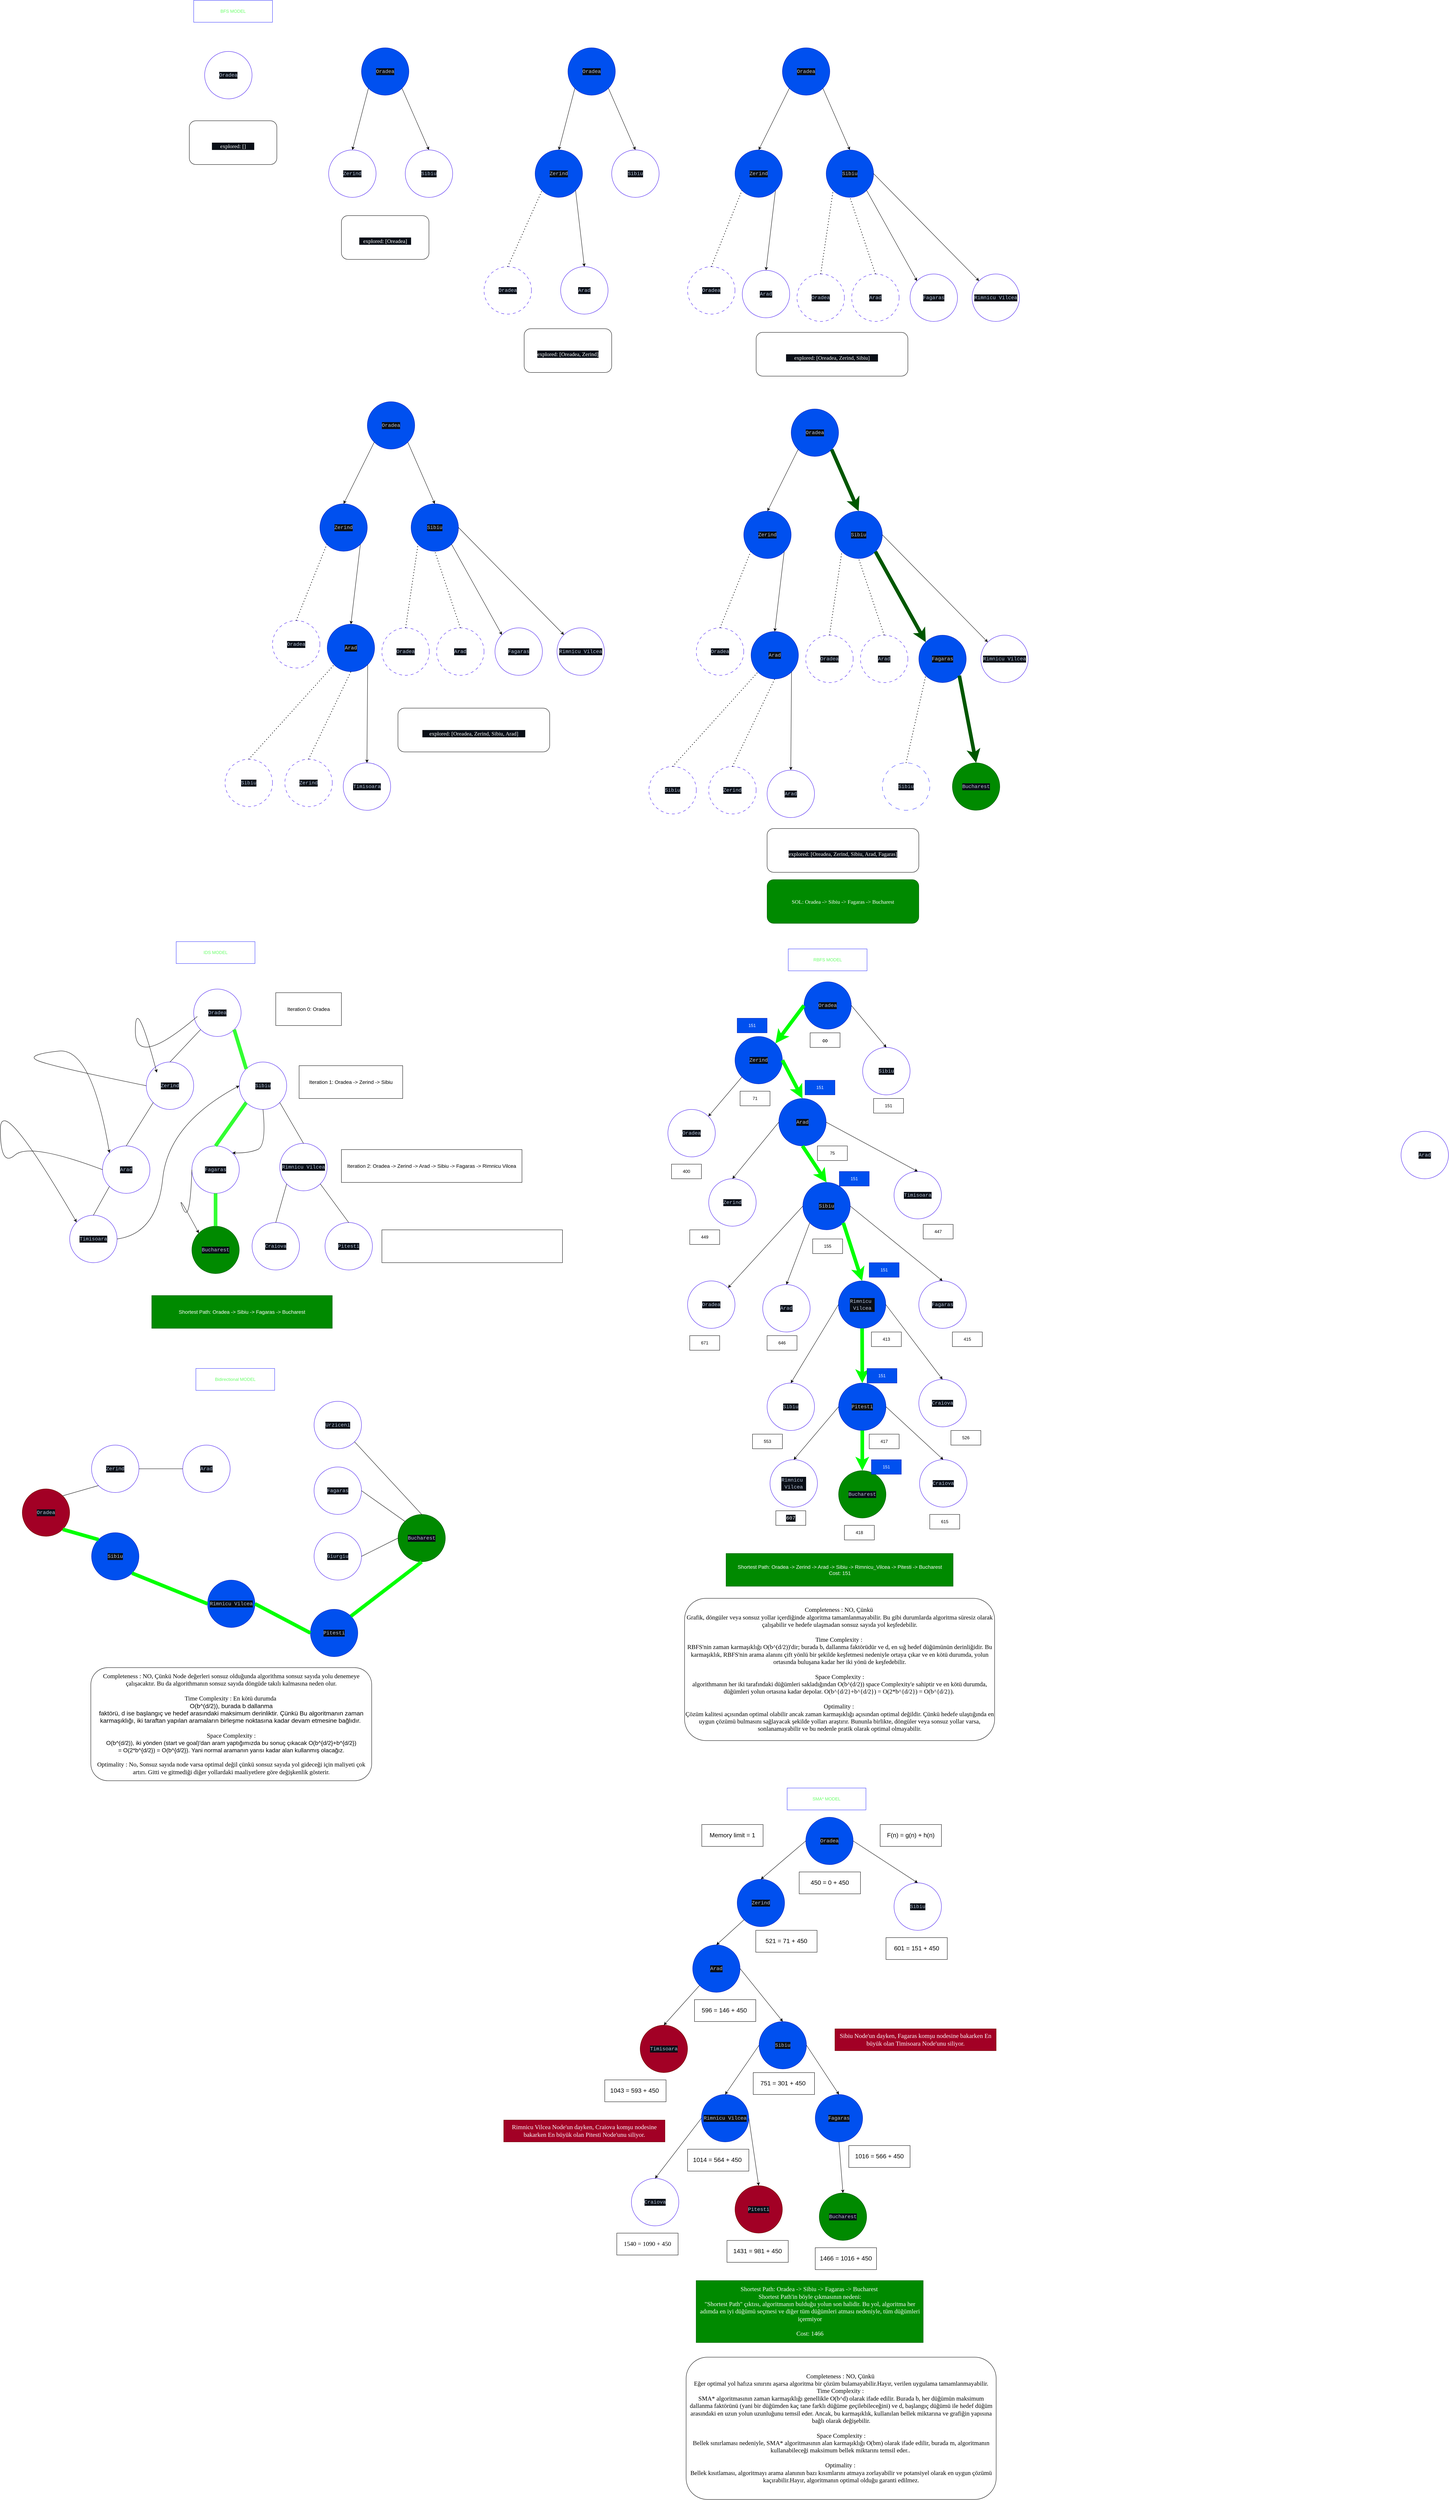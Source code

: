 <mxfile version="22.1.2" type="device">
  <diagram name="Sayfa -1" id="nNVkmfxuoGa8vR33fUK8">
    <mxGraphModel dx="2307" dy="1999" grid="1" gridSize="10" guides="1" tooltips="1" connect="1" arrows="1" fold="1" page="1" pageScale="1" pageWidth="827" pageHeight="1169" math="0" shadow="0">
      <root>
        <mxCell id="0" />
        <mxCell id="1" parent="0" />
        <mxCell id="MOsNN1pJwc6KVCUTaky5-1" value="&lt;div style=&quot;color: rgb(186, 198, 219); background-color: rgb(10, 15, 23); font-family: Consolas, &amp;quot;Courier New&amp;quot;, monospace; font-size: 14px; line-height: 19px;&quot;&gt;Oradea&lt;/div&gt;" style="ellipse;whiteSpace=wrap;html=1;aspect=fixed;strokeColor=#3F13F0;" parent="1" vertex="1">
          <mxGeometry x="330" y="-70" width="130" height="130" as="geometry" />
        </mxCell>
        <mxCell id="MOsNN1pJwc6KVCUTaky5-2" value="&lt;font color=&quot;#66ff66&quot;&gt;BFS MODEL&lt;/font&gt;" style="rounded=0;whiteSpace=wrap;html=1;strokeColor=#3333FF;" parent="1" vertex="1">
          <mxGeometry x="300" y="-210" width="216" height="60" as="geometry" />
        </mxCell>
        <mxCell id="MOsNN1pJwc6KVCUTaky5-3" value="&lt;div style=&quot;color: rgb(186, 198, 219); background-color: rgb(10, 15, 23); font-family: Consolas, &amp;quot;Courier New&amp;quot;, monospace; font-size: 14px; line-height: 19px;&quot;&gt;&lt;div style=&quot;line-height: 19px;&quot;&gt;Sibiu&lt;/div&gt;&lt;/div&gt;" style="ellipse;whiteSpace=wrap;html=1;aspect=fixed;strokeColor=#3F13F0;" parent="1" vertex="1">
          <mxGeometry x="880" y="200" width="130" height="130" as="geometry" />
        </mxCell>
        <mxCell id="MOsNN1pJwc6KVCUTaky5-4" value="&lt;div style=&quot;color: rgb(186, 198, 219); background-color: rgb(10, 15, 23); font-family: Consolas, &amp;quot;Courier New&amp;quot;, monospace; font-size: 14px; line-height: 19px;&quot;&gt;Oradea&lt;/div&gt;" style="ellipse;whiteSpace=wrap;html=1;aspect=fixed;strokeColor=#001DBC;fillColor=#0050ef;fontColor=#ffffff;" parent="1" vertex="1">
          <mxGeometry x="760" y="-80" width="130" height="130" as="geometry" />
        </mxCell>
        <mxCell id="MOsNN1pJwc6KVCUTaky5-5" value="&lt;div style=&quot;color: rgb(186, 198, 219); background-color: rgb(10, 15, 23); font-family: Consolas, &amp;quot;Courier New&amp;quot;, monospace; font-size: 14px; line-height: 19px;&quot;&gt;&lt;div style=&quot;line-height: 19px;&quot;&gt;Zerind&lt;/div&gt;&lt;/div&gt;" style="ellipse;whiteSpace=wrap;html=1;aspect=fixed;strokeColor=#3F13F0;" parent="1" vertex="1">
          <mxGeometry x="670" y="200" width="130" height="130" as="geometry" />
        </mxCell>
        <mxCell id="MOsNN1pJwc6KVCUTaky5-6" value="" style="endArrow=classic;html=1;rounded=0;entryX=0.5;entryY=0;entryDx=0;entryDy=0;exitX=0;exitY=1;exitDx=0;exitDy=0;" parent="1" source="MOsNN1pJwc6KVCUTaky5-4" target="MOsNN1pJwc6KVCUTaky5-5" edge="1">
          <mxGeometry width="50" height="50" relative="1" as="geometry">
            <mxPoint x="380" y="90" as="sourcePoint" />
            <mxPoint x="430" y="40" as="targetPoint" />
          </mxGeometry>
        </mxCell>
        <mxCell id="MOsNN1pJwc6KVCUTaky5-7" value="" style="endArrow=classic;html=1;rounded=0;entryX=0.5;entryY=0;entryDx=0;entryDy=0;exitX=1;exitY=1;exitDx=0;exitDy=0;" parent="1" source="MOsNN1pJwc6KVCUTaky5-4" target="MOsNN1pJwc6KVCUTaky5-3" edge="1">
          <mxGeometry width="50" height="50" relative="1" as="geometry">
            <mxPoint x="380" y="90" as="sourcePoint" />
            <mxPoint x="430" y="40" as="targetPoint" />
          </mxGeometry>
        </mxCell>
        <mxCell id="MOsNN1pJwc6KVCUTaky5-8" value="&lt;div style=&quot;color: rgb(186, 198, 219); background-color: rgb(10, 15, 23); font-family: Consolas, &amp;quot;Courier New&amp;quot;, monospace; font-size: 14px; line-height: 19px;&quot;&gt;&lt;div style=&quot;line-height: 19px;&quot;&gt;Sibiu&lt;/div&gt;&lt;/div&gt;" style="ellipse;whiteSpace=wrap;html=1;aspect=fixed;strokeColor=#3F13F0;" parent="1" vertex="1">
          <mxGeometry x="1446" y="200" width="130" height="130" as="geometry" />
        </mxCell>
        <mxCell id="MOsNN1pJwc6KVCUTaky5-9" value="&lt;div style=&quot;color: rgb(186, 198, 219); background-color: rgb(10, 15, 23); font-family: Consolas, &amp;quot;Courier New&amp;quot;, monospace; font-size: 14px; line-height: 19px;&quot;&gt;Oradea&lt;/div&gt;" style="ellipse;whiteSpace=wrap;html=1;aspect=fixed;strokeColor=#001DBC;fillColor=#0050ef;fontColor=#ffffff;" parent="1" vertex="1">
          <mxGeometry x="1326" y="-80" width="130" height="130" as="geometry" />
        </mxCell>
        <mxCell id="MOsNN1pJwc6KVCUTaky5-10" value="&lt;div style=&quot;color: rgb(186, 198, 219); background-color: rgb(10, 15, 23); font-family: Consolas, &amp;quot;Courier New&amp;quot;, monospace; font-size: 14px; line-height: 19px;&quot;&gt;&lt;div style=&quot;line-height: 19px;&quot;&gt;Zerind&lt;/div&gt;&lt;/div&gt;" style="ellipse;whiteSpace=wrap;html=1;aspect=fixed;strokeColor=#001DBC;fillColor=#0050ef;fontColor=#ffffff;" parent="1" vertex="1">
          <mxGeometry x="1236" y="200" width="130" height="130" as="geometry" />
        </mxCell>
        <mxCell id="MOsNN1pJwc6KVCUTaky5-11" value="" style="endArrow=classic;html=1;rounded=0;entryX=0.5;entryY=0;entryDx=0;entryDy=0;exitX=0;exitY=1;exitDx=0;exitDy=0;" parent="1" source="MOsNN1pJwc6KVCUTaky5-9" target="MOsNN1pJwc6KVCUTaky5-10" edge="1">
          <mxGeometry width="50" height="50" relative="1" as="geometry">
            <mxPoint x="946" y="90" as="sourcePoint" />
            <mxPoint x="996" y="40" as="targetPoint" />
          </mxGeometry>
        </mxCell>
        <mxCell id="MOsNN1pJwc6KVCUTaky5-12" value="" style="endArrow=classic;html=1;rounded=0;entryX=0.5;entryY=0;entryDx=0;entryDy=0;exitX=1;exitY=1;exitDx=0;exitDy=0;" parent="1" source="MOsNN1pJwc6KVCUTaky5-9" target="MOsNN1pJwc6KVCUTaky5-8" edge="1">
          <mxGeometry width="50" height="50" relative="1" as="geometry">
            <mxPoint x="946" y="90" as="sourcePoint" />
            <mxPoint x="996" y="40" as="targetPoint" />
          </mxGeometry>
        </mxCell>
        <mxCell id="MOsNN1pJwc6KVCUTaky5-13" value="&lt;div style=&quot;color: rgb(186, 198, 219); background-color: rgb(10, 15, 23); font-family: Consolas, &amp;quot;Courier New&amp;quot;, monospace; font-size: 14px; line-height: 19px;&quot;&gt;&lt;div style=&quot;line-height: 19px;&quot;&gt;Oradea&lt;/div&gt;&lt;/div&gt;" style="ellipse;whiteSpace=wrap;html=1;aspect=fixed;strokeColor=#3F13F0;dashed=1;dashPattern=8 8;" parent="1" vertex="1">
          <mxGeometry x="1096" y="520" width="130" height="130" as="geometry" />
        </mxCell>
        <mxCell id="MOsNN1pJwc6KVCUTaky5-14" value="&lt;div style=&quot;color: rgb(186, 198, 219); background-color: rgb(10, 15, 23); font-family: Consolas, &amp;quot;Courier New&amp;quot;, monospace; font-size: 14px; line-height: 19px;&quot;&gt;&lt;div style=&quot;line-height: 19px;&quot;&gt;Arad&lt;/div&gt;&lt;/div&gt;" style="ellipse;whiteSpace=wrap;html=1;aspect=fixed;strokeColor=#3F13F0;" parent="1" vertex="1">
          <mxGeometry x="1306" y="520" width="130" height="130" as="geometry" />
        </mxCell>
        <mxCell id="MOsNN1pJwc6KVCUTaky5-15" value="" style="endArrow=none;dashed=1;html=1;dashPattern=1 3;strokeWidth=2;rounded=0;entryX=0;entryY=1;entryDx=0;entryDy=0;exitX=0.5;exitY=0;exitDx=0;exitDy=0;" parent="1" source="MOsNN1pJwc6KVCUTaky5-13" target="MOsNN1pJwc6KVCUTaky5-10" edge="1">
          <mxGeometry width="50" height="50" relative="1" as="geometry">
            <mxPoint x="1066" y="440" as="sourcePoint" />
            <mxPoint x="1116" y="390" as="targetPoint" />
          </mxGeometry>
        </mxCell>
        <mxCell id="MOsNN1pJwc6KVCUTaky5-16" value="" style="endArrow=classic;html=1;rounded=0;entryX=0.5;entryY=0;entryDx=0;entryDy=0;exitX=1;exitY=1;exitDx=0;exitDy=0;" parent="1" source="MOsNN1pJwc6KVCUTaky5-10" target="MOsNN1pJwc6KVCUTaky5-14" edge="1">
          <mxGeometry width="50" height="50" relative="1" as="geometry">
            <mxPoint x="1066" y="310" as="sourcePoint" />
            <mxPoint x="1116" y="260" as="targetPoint" />
          </mxGeometry>
        </mxCell>
        <mxCell id="MOsNN1pJwc6KVCUTaky5-17" value="&lt;div style=&quot;color: rgb(186, 198, 219); background-color: rgb(10, 15, 23); font-family: Consolas, &amp;quot;Courier New&amp;quot;, monospace; font-size: 14px; line-height: 19px;&quot;&gt;&lt;div style=&quot;line-height: 19px;&quot;&gt;Sibiu&lt;/div&gt;&lt;/div&gt;" style="ellipse;whiteSpace=wrap;html=1;aspect=fixed;strokeColor=#001DBC;fillColor=#0050ef;fontColor=#ffffff;" parent="1" vertex="1">
          <mxGeometry x="2034" y="200" width="130" height="130" as="geometry" />
        </mxCell>
        <mxCell id="MOsNN1pJwc6KVCUTaky5-18" value="&lt;div style=&quot;color: rgb(186, 198, 219); background-color: rgb(10, 15, 23); font-family: Consolas, &amp;quot;Courier New&amp;quot;, monospace; font-size: 14px; line-height: 19px;&quot;&gt;Oradea&lt;/div&gt;" style="ellipse;whiteSpace=wrap;html=1;aspect=fixed;strokeColor=#001DBC;fillColor=#0050ef;fontColor=#ffffff;" parent="1" vertex="1">
          <mxGeometry x="1914" y="-80" width="130" height="130" as="geometry" />
        </mxCell>
        <mxCell id="MOsNN1pJwc6KVCUTaky5-19" value="&lt;div style=&quot;color: rgb(186, 198, 219); background-color: rgb(10, 15, 23); font-family: Consolas, &amp;quot;Courier New&amp;quot;, monospace; font-size: 14px; line-height: 19px;&quot;&gt;&lt;div style=&quot;line-height: 19px;&quot;&gt;Zerind&lt;/div&gt;&lt;/div&gt;" style="ellipse;whiteSpace=wrap;html=1;aspect=fixed;strokeColor=#001DBC;fillColor=#0050ef;fontColor=#ffffff;" parent="1" vertex="1">
          <mxGeometry x="1784" y="200" width="130" height="130" as="geometry" />
        </mxCell>
        <mxCell id="MOsNN1pJwc6KVCUTaky5-20" value="" style="endArrow=classic;html=1;rounded=0;entryX=0.5;entryY=0;entryDx=0;entryDy=0;exitX=0;exitY=1;exitDx=0;exitDy=0;" parent="1" source="MOsNN1pJwc6KVCUTaky5-18" target="MOsNN1pJwc6KVCUTaky5-19" edge="1">
          <mxGeometry width="50" height="50" relative="1" as="geometry">
            <mxPoint x="1534" y="90" as="sourcePoint" />
            <mxPoint x="1584" y="40" as="targetPoint" />
          </mxGeometry>
        </mxCell>
        <mxCell id="MOsNN1pJwc6KVCUTaky5-21" value="" style="endArrow=classic;html=1;rounded=0;entryX=0.5;entryY=0;entryDx=0;entryDy=0;exitX=1;exitY=1;exitDx=0;exitDy=0;" parent="1" source="MOsNN1pJwc6KVCUTaky5-18" target="MOsNN1pJwc6KVCUTaky5-17" edge="1">
          <mxGeometry width="50" height="50" relative="1" as="geometry">
            <mxPoint x="1534" y="90" as="sourcePoint" />
            <mxPoint x="1584" y="40" as="targetPoint" />
          </mxGeometry>
        </mxCell>
        <mxCell id="MOsNN1pJwc6KVCUTaky5-22" value="&lt;div style=&quot;color: rgb(186, 198, 219); background-color: rgb(10, 15, 23); font-family: Consolas, &amp;quot;Courier New&amp;quot;, monospace; font-size: 14px; line-height: 19px;&quot;&gt;&lt;div style=&quot;line-height: 19px;&quot;&gt;Oradea&lt;/div&gt;&lt;/div&gt;" style="ellipse;whiteSpace=wrap;html=1;aspect=fixed;strokeColor=#3F13F0;dashed=1;dashPattern=8 8;" parent="1" vertex="1">
          <mxGeometry x="1654" y="520" width="130" height="130" as="geometry" />
        </mxCell>
        <mxCell id="MOsNN1pJwc6KVCUTaky5-23" value="&lt;div style=&quot;color: rgb(186, 198, 219); background-color: rgb(10, 15, 23); font-family: Consolas, &amp;quot;Courier New&amp;quot;, monospace; font-size: 14px; line-height: 19px;&quot;&gt;&lt;div style=&quot;line-height: 19px;&quot;&gt;Arad&lt;/div&gt;&lt;/div&gt;" style="ellipse;whiteSpace=wrap;html=1;aspect=fixed;strokeColor=#3F13F0;" parent="1" vertex="1">
          <mxGeometry x="1804" y="530" width="130" height="130" as="geometry" />
        </mxCell>
        <mxCell id="MOsNN1pJwc6KVCUTaky5-24" value="" style="endArrow=none;dashed=1;html=1;dashPattern=1 3;strokeWidth=2;rounded=0;entryX=0;entryY=1;entryDx=0;entryDy=0;exitX=0.5;exitY=0;exitDx=0;exitDy=0;" parent="1" source="MOsNN1pJwc6KVCUTaky5-22" target="MOsNN1pJwc6KVCUTaky5-19" edge="1">
          <mxGeometry width="50" height="50" relative="1" as="geometry">
            <mxPoint x="1654" y="440" as="sourcePoint" />
            <mxPoint x="1704" y="390" as="targetPoint" />
          </mxGeometry>
        </mxCell>
        <mxCell id="MOsNN1pJwc6KVCUTaky5-25" value="" style="endArrow=classic;html=1;rounded=0;entryX=0.5;entryY=0;entryDx=0;entryDy=0;exitX=1;exitY=1;exitDx=0;exitDy=0;" parent="1" source="MOsNN1pJwc6KVCUTaky5-19" target="MOsNN1pJwc6KVCUTaky5-23" edge="1">
          <mxGeometry width="50" height="50" relative="1" as="geometry">
            <mxPoint x="1654" y="310" as="sourcePoint" />
            <mxPoint x="1704" y="260" as="targetPoint" />
          </mxGeometry>
        </mxCell>
        <mxCell id="MOsNN1pJwc6KVCUTaky5-26" value="&lt;div style=&quot;color: rgb(186, 198, 219); background-color: rgb(10, 15, 23); font-family: Consolas, &amp;quot;Courier New&amp;quot;, monospace; font-size: 14px; line-height: 19px;&quot;&gt;&lt;div style=&quot;line-height: 19px;&quot;&gt;Rimnicu Vilcea&lt;br&gt;&lt;/div&gt;&lt;/div&gt;" style="ellipse;whiteSpace=wrap;html=1;aspect=fixed;strokeColor=#3F13F0;" parent="1" vertex="1">
          <mxGeometry x="2434" y="540" width="130" height="130" as="geometry" />
        </mxCell>
        <mxCell id="MOsNN1pJwc6KVCUTaky5-27" value="&lt;div style=&quot;color: rgb(186, 198, 219); background-color: rgb(10, 15, 23); font-family: Consolas, &amp;quot;Courier New&amp;quot;, monospace; font-size: 14px; line-height: 19px;&quot;&gt;&lt;div style=&quot;line-height: 19px;&quot;&gt;Fagaras&lt;br&gt;&lt;/div&gt;&lt;/div&gt;" style="ellipse;whiteSpace=wrap;html=1;aspect=fixed;strokeColor=#3F13F0;" parent="1" vertex="1">
          <mxGeometry x="2264" y="540" width="130" height="130" as="geometry" />
        </mxCell>
        <mxCell id="MOsNN1pJwc6KVCUTaky5-28" value="&lt;div style=&quot;color: rgb(186, 198, 219); background-color: rgb(10, 15, 23); font-family: Consolas, &amp;quot;Courier New&amp;quot;, monospace; font-size: 14px; line-height: 19px;&quot;&gt;&lt;div style=&quot;line-height: 19px;&quot;&gt;Oradea&lt;/div&gt;&lt;/div&gt;" style="ellipse;whiteSpace=wrap;html=1;aspect=fixed;strokeColor=#3F13F0;dashed=1;dashPattern=8 8;" parent="1" vertex="1">
          <mxGeometry x="1954" y="540" width="130" height="130" as="geometry" />
        </mxCell>
        <mxCell id="MOsNN1pJwc6KVCUTaky5-29" value="&lt;div style=&quot;color: rgb(186, 198, 219); background-color: rgb(10, 15, 23); font-family: Consolas, &amp;quot;Courier New&amp;quot;, monospace; font-size: 14px; line-height: 19px;&quot;&gt;&lt;div style=&quot;line-height: 19px;&quot;&gt;Arad&lt;br&gt;&lt;/div&gt;&lt;/div&gt;" style="ellipse;whiteSpace=wrap;html=1;aspect=fixed;strokeColor=#3F13F0;dashed=1;dashPattern=8 8;" parent="1" vertex="1">
          <mxGeometry x="2104" y="540" width="130" height="130" as="geometry" />
        </mxCell>
        <mxCell id="MOsNN1pJwc6KVCUTaky5-30" value="" style="endArrow=none;dashed=1;html=1;dashPattern=1 3;strokeWidth=2;rounded=0;entryX=0;entryY=1;entryDx=0;entryDy=0;exitX=0.5;exitY=0;exitDx=0;exitDy=0;" parent="1" source="MOsNN1pJwc6KVCUTaky5-28" target="MOsNN1pJwc6KVCUTaky5-17" edge="1">
          <mxGeometry width="50" height="50" relative="1" as="geometry">
            <mxPoint x="1729" y="530" as="sourcePoint" />
            <mxPoint x="1853" y="321" as="targetPoint" />
          </mxGeometry>
        </mxCell>
        <mxCell id="MOsNN1pJwc6KVCUTaky5-31" value="" style="endArrow=none;dashed=1;html=1;dashPattern=1 3;strokeWidth=2;rounded=0;entryX=0.5;entryY=1;entryDx=0;entryDy=0;exitX=0.5;exitY=0;exitDx=0;exitDy=0;" parent="1" source="MOsNN1pJwc6KVCUTaky5-29" target="MOsNN1pJwc6KVCUTaky5-17" edge="1">
          <mxGeometry width="50" height="50" relative="1" as="geometry">
            <mxPoint x="1739" y="540" as="sourcePoint" />
            <mxPoint x="1863" y="331" as="targetPoint" />
          </mxGeometry>
        </mxCell>
        <mxCell id="MOsNN1pJwc6KVCUTaky5-32" value="" style="endArrow=classic;html=1;rounded=0;entryX=0;entryY=0;entryDx=0;entryDy=0;exitX=1;exitY=1;exitDx=0;exitDy=0;" parent="1" source="MOsNN1pJwc6KVCUTaky5-17" target="MOsNN1pJwc6KVCUTaky5-27" edge="1">
          <mxGeometry width="50" height="50" relative="1" as="geometry">
            <mxPoint x="1905" y="321" as="sourcePoint" />
            <mxPoint x="1879" y="540" as="targetPoint" />
          </mxGeometry>
        </mxCell>
        <mxCell id="MOsNN1pJwc6KVCUTaky5-33" value="" style="endArrow=classic;html=1;rounded=0;entryX=0;entryY=0;entryDx=0;entryDy=0;exitX=1;exitY=0.5;exitDx=0;exitDy=0;" parent="1" source="MOsNN1pJwc6KVCUTaky5-17" target="MOsNN1pJwc6KVCUTaky5-26" edge="1">
          <mxGeometry width="50" height="50" relative="1" as="geometry">
            <mxPoint x="2294" y="331" as="sourcePoint" />
            <mxPoint x="1889" y="550" as="targetPoint" />
          </mxGeometry>
        </mxCell>
        <mxCell id="MOsNN1pJwc6KVCUTaky5-34" value="&lt;div style=&quot;color: rgb(186, 198, 219); background-color: rgb(10, 15, 23); font-family: Consolas, &amp;quot;Courier New&amp;quot;, monospace; font-size: 14px; line-height: 19px;&quot;&gt;&lt;div style=&quot;line-height: 19px;&quot;&gt;Sibiu&lt;/div&gt;&lt;/div&gt;" style="ellipse;whiteSpace=wrap;html=1;aspect=fixed;strokeColor=#001DBC;fillColor=#0050ef;fontColor=#ffffff;" parent="1" vertex="1">
          <mxGeometry x="896" y="1170" width="130" height="130" as="geometry" />
        </mxCell>
        <mxCell id="MOsNN1pJwc6KVCUTaky5-35" value="&lt;div style=&quot;color: rgb(186, 198, 219); background-color: rgb(10, 15, 23); font-family: Consolas, &amp;quot;Courier New&amp;quot;, monospace; font-size: 14px; line-height: 19px;&quot;&gt;Oradea&lt;/div&gt;" style="ellipse;whiteSpace=wrap;html=1;aspect=fixed;strokeColor=#001DBC;fillColor=#0050ef;fontColor=#ffffff;" parent="1" vertex="1">
          <mxGeometry x="776" y="890" width="130" height="130" as="geometry" />
        </mxCell>
        <mxCell id="MOsNN1pJwc6KVCUTaky5-36" value="&lt;div style=&quot;color: rgb(186, 198, 219); background-color: rgb(10, 15, 23); font-family: Consolas, &amp;quot;Courier New&amp;quot;, monospace; font-size: 14px; line-height: 19px;&quot;&gt;&lt;div style=&quot;line-height: 19px;&quot;&gt;Zerind&lt;/div&gt;&lt;/div&gt;" style="ellipse;whiteSpace=wrap;html=1;aspect=fixed;strokeColor=#001DBC;fillColor=#0050ef;fontColor=#ffffff;" parent="1" vertex="1">
          <mxGeometry x="646" y="1170" width="130" height="130" as="geometry" />
        </mxCell>
        <mxCell id="MOsNN1pJwc6KVCUTaky5-37" value="" style="endArrow=classic;html=1;rounded=0;entryX=0.5;entryY=0;entryDx=0;entryDy=0;exitX=0;exitY=1;exitDx=0;exitDy=0;" parent="1" source="MOsNN1pJwc6KVCUTaky5-35" target="MOsNN1pJwc6KVCUTaky5-36" edge="1">
          <mxGeometry width="50" height="50" relative="1" as="geometry">
            <mxPoint x="396" y="1060" as="sourcePoint" />
            <mxPoint x="446" y="1010" as="targetPoint" />
          </mxGeometry>
        </mxCell>
        <mxCell id="MOsNN1pJwc6KVCUTaky5-38" value="" style="endArrow=classic;html=1;rounded=0;entryX=0.5;entryY=0;entryDx=0;entryDy=0;exitX=1;exitY=1;exitDx=0;exitDy=0;" parent="1" source="MOsNN1pJwc6KVCUTaky5-35" target="MOsNN1pJwc6KVCUTaky5-34" edge="1">
          <mxGeometry width="50" height="50" relative="1" as="geometry">
            <mxPoint x="396" y="1060" as="sourcePoint" />
            <mxPoint x="446" y="1010" as="targetPoint" />
          </mxGeometry>
        </mxCell>
        <mxCell id="MOsNN1pJwc6KVCUTaky5-39" value="&lt;div style=&quot;color: rgb(186, 198, 219); background-color: rgb(10, 15, 23); font-family: Consolas, &amp;quot;Courier New&amp;quot;, monospace; font-size: 14px; line-height: 19px;&quot;&gt;&lt;div style=&quot;line-height: 19px;&quot;&gt;Oradea&lt;/div&gt;&lt;/div&gt;" style="ellipse;whiteSpace=wrap;html=1;aspect=fixed;strokeColor=#3F13F0;dashed=1;dashPattern=8 8;" parent="1" vertex="1">
          <mxGeometry x="516" y="1490" width="130" height="130" as="geometry" />
        </mxCell>
        <mxCell id="MOsNN1pJwc6KVCUTaky5-40" value="&lt;div style=&quot;color: rgb(186, 198, 219); background-color: rgb(10, 15, 23); font-family: Consolas, &amp;quot;Courier New&amp;quot;, monospace; font-size: 14px; line-height: 19px;&quot;&gt;&lt;div style=&quot;line-height: 19px;&quot;&gt;Arad&lt;/div&gt;&lt;/div&gt;" style="ellipse;whiteSpace=wrap;html=1;aspect=fixed;strokeColor=#001DBC;fillColor=#0050ef;fontColor=#ffffff;" parent="1" vertex="1">
          <mxGeometry x="666" y="1500" width="130" height="130" as="geometry" />
        </mxCell>
        <mxCell id="MOsNN1pJwc6KVCUTaky5-41" value="" style="endArrow=none;dashed=1;html=1;dashPattern=1 3;strokeWidth=2;rounded=0;entryX=0;entryY=1;entryDx=0;entryDy=0;exitX=0.5;exitY=0;exitDx=0;exitDy=0;" parent="1" source="MOsNN1pJwc6KVCUTaky5-39" target="MOsNN1pJwc6KVCUTaky5-36" edge="1">
          <mxGeometry width="50" height="50" relative="1" as="geometry">
            <mxPoint x="516" y="1410" as="sourcePoint" />
            <mxPoint x="566" y="1360" as="targetPoint" />
          </mxGeometry>
        </mxCell>
        <mxCell id="MOsNN1pJwc6KVCUTaky5-42" value="" style="endArrow=classic;html=1;rounded=0;entryX=0.5;entryY=0;entryDx=0;entryDy=0;exitX=1;exitY=1;exitDx=0;exitDy=0;" parent="1" source="MOsNN1pJwc6KVCUTaky5-36" target="MOsNN1pJwc6KVCUTaky5-40" edge="1">
          <mxGeometry width="50" height="50" relative="1" as="geometry">
            <mxPoint x="516" y="1280" as="sourcePoint" />
            <mxPoint x="566" y="1230" as="targetPoint" />
          </mxGeometry>
        </mxCell>
        <mxCell id="MOsNN1pJwc6KVCUTaky5-43" value="&lt;div style=&quot;color: rgb(186, 198, 219); background-color: rgb(10, 15, 23); font-family: Consolas, &amp;quot;Courier New&amp;quot;, monospace; font-size: 14px; line-height: 19px;&quot;&gt;&lt;div style=&quot;line-height: 19px;&quot;&gt;&lt;div style=&quot;line-height: 19px;&quot;&gt;Rimnicu Vilcea&lt;/div&gt;&lt;/div&gt;&lt;/div&gt;" style="ellipse;whiteSpace=wrap;html=1;aspect=fixed;strokeColor=#3F13F0;" parent="1" vertex="1">
          <mxGeometry x="1296" y="1510" width="130" height="130" as="geometry" />
        </mxCell>
        <mxCell id="MOsNN1pJwc6KVCUTaky5-44" value="&lt;div style=&quot;color: rgb(186, 198, 219); background-color: rgb(10, 15, 23); font-family: Consolas, &amp;quot;Courier New&amp;quot;, monospace; font-size: 14px; line-height: 19px;&quot;&gt;&lt;div style=&quot;line-height: 19px;&quot;&gt;Fagaras&lt;/div&gt;&lt;/div&gt;" style="ellipse;whiteSpace=wrap;html=1;aspect=fixed;strokeColor=#3F13F0;" parent="1" vertex="1">
          <mxGeometry x="1126" y="1510" width="130" height="130" as="geometry" />
        </mxCell>
        <mxCell id="MOsNN1pJwc6KVCUTaky5-45" value="&lt;div style=&quot;color: rgb(186, 198, 219); background-color: rgb(10, 15, 23); font-family: Consolas, &amp;quot;Courier New&amp;quot;, monospace; font-size: 14px; line-height: 19px;&quot;&gt;&lt;div style=&quot;line-height: 19px;&quot;&gt;Oradea&lt;/div&gt;&lt;/div&gt;" style="ellipse;whiteSpace=wrap;html=1;aspect=fixed;strokeColor=#3F13F0;dashed=1;dashPattern=8 8;" parent="1" vertex="1">
          <mxGeometry x="816" y="1510" width="130" height="130" as="geometry" />
        </mxCell>
        <mxCell id="MOsNN1pJwc6KVCUTaky5-46" value="&lt;div style=&quot;color: rgb(186, 198, 219); background-color: rgb(10, 15, 23); font-family: Consolas, &amp;quot;Courier New&amp;quot;, monospace; font-size: 14px; line-height: 19px;&quot;&gt;&lt;div style=&quot;line-height: 19px;&quot;&gt;Arad&lt;br&gt;&lt;/div&gt;&lt;/div&gt;" style="ellipse;whiteSpace=wrap;html=1;aspect=fixed;strokeColor=#3F13F0;dashed=1;dashPattern=8 8;" parent="1" vertex="1">
          <mxGeometry x="966" y="1510" width="130" height="130" as="geometry" />
        </mxCell>
        <mxCell id="MOsNN1pJwc6KVCUTaky5-47" value="" style="endArrow=none;dashed=1;html=1;dashPattern=1 3;strokeWidth=2;rounded=0;entryX=0;entryY=1;entryDx=0;entryDy=0;exitX=0.5;exitY=0;exitDx=0;exitDy=0;" parent="1" source="MOsNN1pJwc6KVCUTaky5-45" target="MOsNN1pJwc6KVCUTaky5-34" edge="1">
          <mxGeometry width="50" height="50" relative="1" as="geometry">
            <mxPoint x="591" y="1500" as="sourcePoint" />
            <mxPoint x="715" y="1291" as="targetPoint" />
          </mxGeometry>
        </mxCell>
        <mxCell id="MOsNN1pJwc6KVCUTaky5-48" value="" style="endArrow=none;dashed=1;html=1;dashPattern=1 3;strokeWidth=2;rounded=0;entryX=0.5;entryY=1;entryDx=0;entryDy=0;exitX=0.5;exitY=0;exitDx=0;exitDy=0;" parent="1" source="MOsNN1pJwc6KVCUTaky5-46" target="MOsNN1pJwc6KVCUTaky5-34" edge="1">
          <mxGeometry width="50" height="50" relative="1" as="geometry">
            <mxPoint x="601" y="1510" as="sourcePoint" />
            <mxPoint x="725" y="1301" as="targetPoint" />
          </mxGeometry>
        </mxCell>
        <mxCell id="MOsNN1pJwc6KVCUTaky5-49" value="" style="endArrow=classic;html=1;rounded=0;entryX=0;entryY=0;entryDx=0;entryDy=0;exitX=1;exitY=1;exitDx=0;exitDy=0;" parent="1" source="MOsNN1pJwc6KVCUTaky5-34" target="MOsNN1pJwc6KVCUTaky5-44" edge="1">
          <mxGeometry width="50" height="50" relative="1" as="geometry">
            <mxPoint x="767" y="1291" as="sourcePoint" />
            <mxPoint x="741" y="1510" as="targetPoint" />
          </mxGeometry>
        </mxCell>
        <mxCell id="MOsNN1pJwc6KVCUTaky5-50" value="" style="endArrow=classic;html=1;rounded=0;entryX=0;entryY=0;entryDx=0;entryDy=0;exitX=1;exitY=0.5;exitDx=0;exitDy=0;" parent="1" source="MOsNN1pJwc6KVCUTaky5-34" target="MOsNN1pJwc6KVCUTaky5-43" edge="1">
          <mxGeometry width="50" height="50" relative="1" as="geometry">
            <mxPoint x="1156" y="1301" as="sourcePoint" />
            <mxPoint x="751" y="1520" as="targetPoint" />
          </mxGeometry>
        </mxCell>
        <mxCell id="MOsNN1pJwc6KVCUTaky5-51" value="&lt;div style=&quot;color: rgb(186, 198, 219); background-color: rgb(10, 15, 23); font-family: Consolas, &amp;quot;Courier New&amp;quot;, monospace; font-size: 14px; line-height: 19px;&quot;&gt;&lt;div style=&quot;line-height: 19px;&quot;&gt;Zerind&lt;br&gt;&lt;/div&gt;&lt;/div&gt;" style="ellipse;whiteSpace=wrap;html=1;aspect=fixed;strokeColor=#3F13F0;dashed=1;dashPattern=8 8;" parent="1" vertex="1">
          <mxGeometry x="550" y="1870" width="130" height="130" as="geometry" />
        </mxCell>
        <mxCell id="MOsNN1pJwc6KVCUTaky5-52" value="&lt;div style=&quot;color: rgb(186, 198, 219); background-color: rgb(10, 15, 23); font-family: Consolas, &amp;quot;Courier New&amp;quot;, monospace; font-size: 14px; line-height: 19px;&quot;&gt;&lt;div style=&quot;line-height: 19px;&quot;&gt;Sibiu&lt;br&gt;&lt;/div&gt;&lt;/div&gt;" style="ellipse;whiteSpace=wrap;html=1;aspect=fixed;strokeColor=#3F13F0;dashed=1;dashPattern=8 8;" parent="1" vertex="1">
          <mxGeometry x="386" y="1870" width="130" height="130" as="geometry" />
        </mxCell>
        <mxCell id="MOsNN1pJwc6KVCUTaky5-53" value="&lt;div style=&quot;color: rgb(186, 198, 219); background-color: rgb(10, 15, 23); font-family: Consolas, &amp;quot;Courier New&amp;quot;, monospace; font-size: 14px; line-height: 19px;&quot;&gt;&lt;div style=&quot;line-height: 19px;&quot;&gt;Timisoara&lt;/div&gt;&lt;/div&gt;" style="ellipse;whiteSpace=wrap;html=1;aspect=fixed;strokeColor=#3F13F0;" parent="1" vertex="1">
          <mxGeometry x="710" y="1880" width="130" height="130" as="geometry" />
        </mxCell>
        <mxCell id="MOsNN1pJwc6KVCUTaky5-54" value="" style="endArrow=none;dashed=1;html=1;dashPattern=1 3;strokeWidth=2;rounded=0;entryX=0;entryY=1;entryDx=0;entryDy=0;exitX=0.5;exitY=0;exitDx=0;exitDy=0;" parent="1" source="MOsNN1pJwc6KVCUTaky5-52" target="MOsNN1pJwc6KVCUTaky5-40" edge="1">
          <mxGeometry width="50" height="50" relative="1" as="geometry">
            <mxPoint x="591" y="1500" as="sourcePoint" />
            <mxPoint x="675" y="1291" as="targetPoint" />
          </mxGeometry>
        </mxCell>
        <mxCell id="MOsNN1pJwc6KVCUTaky5-55" value="" style="endArrow=none;dashed=1;html=1;dashPattern=1 3;strokeWidth=2;rounded=0;entryX=0.5;entryY=1;entryDx=0;entryDy=0;exitX=0.5;exitY=0;exitDx=0;exitDy=0;" parent="1" source="MOsNN1pJwc6KVCUTaky5-51" target="MOsNN1pJwc6KVCUTaky5-40" edge="1">
          <mxGeometry width="50" height="50" relative="1" as="geometry">
            <mxPoint x="601" y="1510" as="sourcePoint" />
            <mxPoint x="685" y="1301" as="targetPoint" />
          </mxGeometry>
        </mxCell>
        <mxCell id="MOsNN1pJwc6KVCUTaky5-56" value="" style="endArrow=classic;html=1;rounded=0;entryX=0.5;entryY=0;entryDx=0;entryDy=0;exitX=1;exitY=1;exitDx=0;exitDy=0;" parent="1" source="MOsNN1pJwc6KVCUTaky5-40" target="MOsNN1pJwc6KVCUTaky5-53" edge="1">
          <mxGeometry width="50" height="50" relative="1" as="geometry">
            <mxPoint x="767" y="1291" as="sourcePoint" />
            <mxPoint x="741" y="1510" as="targetPoint" />
          </mxGeometry>
        </mxCell>
        <mxCell id="MOsNN1pJwc6KVCUTaky5-57" value="&lt;div style=&quot;color: rgb(186, 198, 219); background-color: rgb(10, 15, 23); font-family: Consolas, &amp;quot;Courier New&amp;quot;, monospace; font-size: 14px; line-height: 19px;&quot;&gt;&lt;div style=&quot;line-height: 19px;&quot;&gt;Sibiu&lt;/div&gt;&lt;/div&gt;" style="ellipse;whiteSpace=wrap;html=1;aspect=fixed;fillColor=#0050ef;fontColor=#ffffff;strokeColor=#001DBC;" parent="1" vertex="1">
          <mxGeometry x="2058" y="1190" width="130" height="130" as="geometry" />
        </mxCell>
        <mxCell id="MOsNN1pJwc6KVCUTaky5-58" value="&lt;div style=&quot;color: rgb(186, 198, 219); background-color: rgb(10, 15, 23); font-family: Consolas, &amp;quot;Courier New&amp;quot;, monospace; font-size: 14px; line-height: 19px;&quot;&gt;Oradea&lt;/div&gt;" style="ellipse;whiteSpace=wrap;html=1;aspect=fixed;strokeColor=#001DBC;fillColor=#0050ef;fontColor=#ffffff;" parent="1" vertex="1">
          <mxGeometry x="1938" y="910" width="130" height="130" as="geometry" />
        </mxCell>
        <mxCell id="MOsNN1pJwc6KVCUTaky5-59" value="&lt;div style=&quot;color: rgb(186, 198, 219); background-color: rgb(10, 15, 23); font-family: Consolas, &amp;quot;Courier New&amp;quot;, monospace; font-size: 14px; line-height: 19px;&quot;&gt;&lt;div style=&quot;line-height: 19px;&quot;&gt;Zerind&lt;/div&gt;&lt;/div&gt;" style="ellipse;whiteSpace=wrap;html=1;aspect=fixed;strokeColor=#001DBC;fillColor=#0050ef;fontColor=#ffffff;" parent="1" vertex="1">
          <mxGeometry x="1808" y="1190" width="130" height="130" as="geometry" />
        </mxCell>
        <mxCell id="MOsNN1pJwc6KVCUTaky5-60" value="" style="endArrow=classic;html=1;rounded=0;entryX=0.5;entryY=0;entryDx=0;entryDy=0;exitX=0;exitY=1;exitDx=0;exitDy=0;" parent="1" source="MOsNN1pJwc6KVCUTaky5-58" target="MOsNN1pJwc6KVCUTaky5-59" edge="1">
          <mxGeometry width="50" height="50" relative="1" as="geometry">
            <mxPoint x="1558" y="1080" as="sourcePoint" />
            <mxPoint x="1608" y="1030" as="targetPoint" />
          </mxGeometry>
        </mxCell>
        <mxCell id="MOsNN1pJwc6KVCUTaky5-62" value="&lt;div style=&quot;color: rgb(186, 198, 219); background-color: rgb(10, 15, 23); font-family: Consolas, &amp;quot;Courier New&amp;quot;, monospace; font-size: 14px; line-height: 19px;&quot;&gt;&lt;div style=&quot;line-height: 19px;&quot;&gt;Oradea&lt;/div&gt;&lt;/div&gt;" style="ellipse;whiteSpace=wrap;html=1;aspect=fixed;strokeColor=#3F13F0;dashed=1;dashPattern=8 8;" parent="1" vertex="1">
          <mxGeometry x="1678" y="1510" width="130" height="130" as="geometry" />
        </mxCell>
        <mxCell id="MOsNN1pJwc6KVCUTaky5-63" value="&lt;div style=&quot;color: rgb(186, 198, 219); background-color: rgb(10, 15, 23); font-family: Consolas, &amp;quot;Courier New&amp;quot;, monospace; font-size: 14px; line-height: 19px;&quot;&gt;&lt;div style=&quot;line-height: 19px;&quot;&gt;Arad&lt;/div&gt;&lt;/div&gt;" style="ellipse;whiteSpace=wrap;html=1;aspect=fixed;strokeColor=#001DBC;fillColor=#0050ef;fontColor=#ffffff;" parent="1" vertex="1">
          <mxGeometry x="1828" y="1520" width="130" height="130" as="geometry" />
        </mxCell>
        <mxCell id="MOsNN1pJwc6KVCUTaky5-64" value="" style="endArrow=none;dashed=1;html=1;dashPattern=1 3;strokeWidth=2;rounded=0;entryX=0;entryY=1;entryDx=0;entryDy=0;exitX=0.5;exitY=0;exitDx=0;exitDy=0;" parent="1" source="MOsNN1pJwc6KVCUTaky5-62" target="MOsNN1pJwc6KVCUTaky5-59" edge="1">
          <mxGeometry width="50" height="50" relative="1" as="geometry">
            <mxPoint x="1678" y="1430" as="sourcePoint" />
            <mxPoint x="1728" y="1380" as="targetPoint" />
          </mxGeometry>
        </mxCell>
        <mxCell id="MOsNN1pJwc6KVCUTaky5-65" value="" style="endArrow=classic;html=1;rounded=0;entryX=0.5;entryY=0;entryDx=0;entryDy=0;exitX=1;exitY=1;exitDx=0;exitDy=0;" parent="1" source="MOsNN1pJwc6KVCUTaky5-59" target="MOsNN1pJwc6KVCUTaky5-63" edge="1">
          <mxGeometry width="50" height="50" relative="1" as="geometry">
            <mxPoint x="1678" y="1300" as="sourcePoint" />
            <mxPoint x="1728" y="1250" as="targetPoint" />
          </mxGeometry>
        </mxCell>
        <mxCell id="MOsNN1pJwc6KVCUTaky5-66" value="&lt;div style=&quot;color: rgb(186, 198, 219); background-color: rgb(10, 15, 23); font-family: Consolas, &amp;quot;Courier New&amp;quot;, monospace; font-size: 14px; line-height: 19px;&quot;&gt;&lt;div style=&quot;line-height: 19px;&quot;&gt;&lt;div style=&quot;line-height: 19px;&quot;&gt;Rimnicu Vilcea&lt;/div&gt;&lt;/div&gt;&lt;/div&gt;" style="ellipse;whiteSpace=wrap;html=1;aspect=fixed;strokeColor=#3F13F0;" parent="1" vertex="1">
          <mxGeometry x="2458" y="1530" width="130" height="130" as="geometry" />
        </mxCell>
        <mxCell id="MOsNN1pJwc6KVCUTaky5-67" value="&lt;div style=&quot;color: rgb(186, 198, 219); background-color: rgb(10, 15, 23); font-family: Consolas, &amp;quot;Courier New&amp;quot;, monospace; font-size: 14px; line-height: 19px;&quot;&gt;&lt;div style=&quot;line-height: 19px;&quot;&gt;Fagaras&lt;/div&gt;&lt;/div&gt;" style="ellipse;whiteSpace=wrap;html=1;aspect=fixed;strokeColor=#001DBC;fillColor=#0050ef;fontColor=#ffffff;" parent="1" vertex="1">
          <mxGeometry x="2288" y="1530" width="130" height="130" as="geometry" />
        </mxCell>
        <mxCell id="MOsNN1pJwc6KVCUTaky5-68" value="&lt;div style=&quot;color: rgb(186, 198, 219); background-color: rgb(10, 15, 23); font-family: Consolas, &amp;quot;Courier New&amp;quot;, monospace; font-size: 14px; line-height: 19px;&quot;&gt;&lt;div style=&quot;line-height: 19px;&quot;&gt;Oradea&lt;/div&gt;&lt;/div&gt;" style="ellipse;whiteSpace=wrap;html=1;aspect=fixed;strokeColor=#3F13F0;dashed=1;dashPattern=8 8;" parent="1" vertex="1">
          <mxGeometry x="1978" y="1530" width="130" height="130" as="geometry" />
        </mxCell>
        <mxCell id="MOsNN1pJwc6KVCUTaky5-69" value="&lt;div style=&quot;color: rgb(186, 198, 219); background-color: rgb(10, 15, 23); font-family: Consolas, &amp;quot;Courier New&amp;quot;, monospace; font-size: 14px; line-height: 19px;&quot;&gt;&lt;div style=&quot;line-height: 19px;&quot;&gt;Arad&lt;br&gt;&lt;/div&gt;&lt;/div&gt;" style="ellipse;whiteSpace=wrap;html=1;aspect=fixed;strokeColor=#3F13F0;dashed=1;dashPattern=8 8;" parent="1" vertex="1">
          <mxGeometry x="2128" y="1530" width="130" height="130" as="geometry" />
        </mxCell>
        <mxCell id="MOsNN1pJwc6KVCUTaky5-70" value="" style="endArrow=none;dashed=1;html=1;dashPattern=1 3;strokeWidth=2;rounded=0;entryX=0;entryY=1;entryDx=0;entryDy=0;exitX=0.5;exitY=0;exitDx=0;exitDy=0;" parent="1" source="MOsNN1pJwc6KVCUTaky5-68" target="MOsNN1pJwc6KVCUTaky5-57" edge="1">
          <mxGeometry width="50" height="50" relative="1" as="geometry">
            <mxPoint x="1753" y="1520" as="sourcePoint" />
            <mxPoint x="1877" y="1311" as="targetPoint" />
          </mxGeometry>
        </mxCell>
        <mxCell id="MOsNN1pJwc6KVCUTaky5-71" value="" style="endArrow=none;dashed=1;html=1;dashPattern=1 3;strokeWidth=2;rounded=0;entryX=0.5;entryY=1;entryDx=0;entryDy=0;exitX=0.5;exitY=0;exitDx=0;exitDy=0;" parent="1" source="MOsNN1pJwc6KVCUTaky5-69" target="MOsNN1pJwc6KVCUTaky5-57" edge="1">
          <mxGeometry width="50" height="50" relative="1" as="geometry">
            <mxPoint x="1763" y="1530" as="sourcePoint" />
            <mxPoint x="1887" y="1321" as="targetPoint" />
          </mxGeometry>
        </mxCell>
        <mxCell id="MOsNN1pJwc6KVCUTaky5-72" value="" style="endArrow=classic;html=1;rounded=0;entryX=0;entryY=0;entryDx=0;entryDy=0;exitX=1;exitY=1;exitDx=0;exitDy=0;fillColor=#008a00;strokeColor=#005700;strokeWidth=10;" parent="1" source="MOsNN1pJwc6KVCUTaky5-57" target="MOsNN1pJwc6KVCUTaky5-67" edge="1">
          <mxGeometry width="50" height="50" relative="1" as="geometry">
            <mxPoint x="1929" y="1311" as="sourcePoint" />
            <mxPoint x="1903" y="1530" as="targetPoint" />
          </mxGeometry>
        </mxCell>
        <mxCell id="MOsNN1pJwc6KVCUTaky5-73" value="" style="endArrow=classic;html=1;rounded=0;entryX=0;entryY=0;entryDx=0;entryDy=0;exitX=1;exitY=0.5;exitDx=0;exitDy=0;" parent="1" source="MOsNN1pJwc6KVCUTaky5-57" target="MOsNN1pJwc6KVCUTaky5-66" edge="1">
          <mxGeometry width="50" height="50" relative="1" as="geometry">
            <mxPoint x="2318" y="1321" as="sourcePoint" />
            <mxPoint x="1913" y="1540" as="targetPoint" />
          </mxGeometry>
        </mxCell>
        <mxCell id="MOsNN1pJwc6KVCUTaky5-74" value="&lt;div style=&quot;color: rgb(186, 198, 219); background-color: rgb(10, 15, 23); font-family: Consolas, &amp;quot;Courier New&amp;quot;, monospace; font-size: 14px; line-height: 19px;&quot;&gt;&lt;div style=&quot;line-height: 19px;&quot;&gt;Zerind&lt;br&gt;&lt;/div&gt;&lt;/div&gt;" style="ellipse;whiteSpace=wrap;html=1;aspect=fixed;strokeColor=#3F13F0;dashed=1;dashPattern=8 8;" parent="1" vertex="1">
          <mxGeometry x="1712" y="1890" width="130" height="130" as="geometry" />
        </mxCell>
        <mxCell id="MOsNN1pJwc6KVCUTaky5-75" value="&lt;div style=&quot;color: rgb(186, 198, 219); background-color: rgb(10, 15, 23); font-family: Consolas, &amp;quot;Courier New&amp;quot;, monospace; font-size: 14px; line-height: 19px;&quot;&gt;&lt;div style=&quot;line-height: 19px;&quot;&gt;Sibiu&lt;br&gt;&lt;/div&gt;&lt;/div&gt;" style="ellipse;whiteSpace=wrap;html=1;aspect=fixed;strokeColor=#3F13F0;dashed=1;dashPattern=8 8;" parent="1" vertex="1">
          <mxGeometry x="1548" y="1890" width="130" height="130" as="geometry" />
        </mxCell>
        <mxCell id="MOsNN1pJwc6KVCUTaky5-76" value="&lt;div style=&quot;color: rgb(186, 198, 219); background-color: rgb(10, 15, 23); font-family: Consolas, &amp;quot;Courier New&amp;quot;, monospace; font-size: 14px; line-height: 19px;&quot;&gt;&lt;div style=&quot;line-height: 19px;&quot;&gt;Arad&lt;/div&gt;&lt;/div&gt;" style="ellipse;whiteSpace=wrap;html=1;aspect=fixed;strokeColor=#3F13F0;" parent="1" vertex="1">
          <mxGeometry x="1872" y="1900" width="130" height="130" as="geometry" />
        </mxCell>
        <mxCell id="MOsNN1pJwc6KVCUTaky5-77" value="" style="endArrow=none;dashed=1;html=1;dashPattern=1 3;strokeWidth=2;rounded=0;entryX=0;entryY=1;entryDx=0;entryDy=0;exitX=0.5;exitY=0;exitDx=0;exitDy=0;" parent="1" source="MOsNN1pJwc6KVCUTaky5-75" target="MOsNN1pJwc6KVCUTaky5-63" edge="1">
          <mxGeometry width="50" height="50" relative="1" as="geometry">
            <mxPoint x="1753" y="1520" as="sourcePoint" />
            <mxPoint x="1837" y="1311" as="targetPoint" />
          </mxGeometry>
        </mxCell>
        <mxCell id="MOsNN1pJwc6KVCUTaky5-78" value="" style="endArrow=none;dashed=1;html=1;dashPattern=1 3;strokeWidth=2;rounded=0;entryX=0.5;entryY=1;entryDx=0;entryDy=0;exitX=0.5;exitY=0;exitDx=0;exitDy=0;" parent="1" source="MOsNN1pJwc6KVCUTaky5-74" target="MOsNN1pJwc6KVCUTaky5-63" edge="1">
          <mxGeometry width="50" height="50" relative="1" as="geometry">
            <mxPoint x="1763" y="1530" as="sourcePoint" />
            <mxPoint x="1847" y="1321" as="targetPoint" />
          </mxGeometry>
        </mxCell>
        <mxCell id="MOsNN1pJwc6KVCUTaky5-79" value="" style="endArrow=classic;html=1;rounded=0;entryX=0.5;entryY=0;entryDx=0;entryDy=0;exitX=1;exitY=1;exitDx=0;exitDy=0;" parent="1" source="MOsNN1pJwc6KVCUTaky5-63" target="MOsNN1pJwc6KVCUTaky5-76" edge="1">
          <mxGeometry width="50" height="50" relative="1" as="geometry">
            <mxPoint x="1929" y="1311" as="sourcePoint" />
            <mxPoint x="1903" y="1530" as="targetPoint" />
          </mxGeometry>
        </mxCell>
        <mxCell id="MOsNN1pJwc6KVCUTaky5-80" value="&lt;div style=&quot;color: rgb(186, 198, 219); background-color: rgb(10, 15, 23); font-family: Consolas, &amp;quot;Courier New&amp;quot;, monospace; font-size: 14px; line-height: 19px;&quot;&gt;&lt;div style=&quot;line-height: 19px;&quot;&gt;Sibiu&lt;/div&gt;&lt;/div&gt;" style="ellipse;whiteSpace=wrap;html=1;aspect=fixed;strokeColor=#3333FF;dashed=1;dashPattern=12 12;" parent="1" vertex="1">
          <mxGeometry x="2188" y="1880" width="130" height="130" as="geometry" />
        </mxCell>
        <mxCell id="MOsNN1pJwc6KVCUTaky5-81" value="&lt;div style=&quot;color: rgb(186, 198, 219); background-color: rgb(10, 15, 23); font-family: Consolas, &amp;quot;Courier New&amp;quot;, monospace; font-size: 14px; line-height: 19px;&quot;&gt;&lt;div style=&quot;line-height: 19px;&quot;&gt;&lt;div style=&quot;line-height: 19px;&quot;&gt;&lt;div style=&quot;line-height: 19px;&quot;&gt;Bucharest&lt;/div&gt;&lt;/div&gt;&lt;/div&gt;&lt;/div&gt;" style="ellipse;whiteSpace=wrap;html=1;aspect=fixed;strokeColor=#005700;fillColor=#008a00;fontColor=#ffffff;" parent="1" vertex="1">
          <mxGeometry x="2380" y="1880" width="130" height="130" as="geometry" />
        </mxCell>
        <mxCell id="MOsNN1pJwc6KVCUTaky5-83" value="" style="endArrow=none;dashed=1;html=1;dashPattern=1 3;strokeWidth=2;rounded=0;entryX=0;entryY=1;entryDx=0;entryDy=0;exitX=0.5;exitY=0;exitDx=0;exitDy=0;" parent="1" source="MOsNN1pJwc6KVCUTaky5-80" target="MOsNN1pJwc6KVCUTaky5-67" edge="1">
          <mxGeometry width="50" height="50" relative="1" as="geometry">
            <mxPoint x="1787" y="1900" as="sourcePoint" />
            <mxPoint x="1903" y="1660" as="targetPoint" />
          </mxGeometry>
        </mxCell>
        <mxCell id="MOsNN1pJwc6KVCUTaky5-84" value="" style="endArrow=classic;html=1;rounded=0;entryX=0.5;entryY=0;entryDx=0;entryDy=0;exitX=1;exitY=1;exitDx=0;exitDy=0;fillColor=#008a00;strokeColor=#005700;strokeWidth=10;" parent="1" source="MOsNN1pJwc6KVCUTaky5-67" target="MOsNN1pJwc6KVCUTaky5-81" edge="1">
          <mxGeometry width="50" height="50" relative="1" as="geometry">
            <mxPoint x="2458" y="1670" as="sourcePoint" />
            <mxPoint x="2596" y="1918" as="targetPoint" />
          </mxGeometry>
        </mxCell>
        <mxCell id="MOsNN1pJwc6KVCUTaky5-85" value="" style="endArrow=classic;html=1;rounded=0;entryX=0.5;entryY=0;entryDx=0;entryDy=0;exitX=1;exitY=1;exitDx=0;exitDy=0;fillColor=#008a00;strokeColor=#005700;strokeWidth=10;" parent="1" source="MOsNN1pJwc6KVCUTaky5-58" target="MOsNN1pJwc6KVCUTaky5-57" edge="1">
          <mxGeometry width="50" height="50" relative="1" as="geometry">
            <mxPoint x="2164" y="990" as="sourcePoint" />
            <mxPoint x="2302" y="1238" as="targetPoint" />
          </mxGeometry>
        </mxCell>
        <mxCell id="MOsNN1pJwc6KVCUTaky5-86" value="&lt;font color=&quot;#ffffff&quot; style=&quot;font-size: 15px;&quot; face=&quot;Comic Sans MS&quot;&gt;Frontier: [Oreadea]&lt;br&gt;&lt;/font&gt;&lt;div style=&quot;background-color: rgb(10, 15, 23); line-height: 19px; font-size: 15px;&quot;&gt;&lt;font color=&quot;#ffffff&quot; style=&quot;font-size: 15px;&quot; face=&quot;Comic Sans MS&quot;&gt;explored: []&lt;/font&gt;&lt;/div&gt;" style="rounded=1;whiteSpace=wrap;html=1;align=center;" parent="1" vertex="1">
          <mxGeometry x="288" y="120" width="240" height="120" as="geometry" />
        </mxCell>
        <mxCell id="MOsNN1pJwc6KVCUTaky5-87" value="&lt;font color=&quot;#ffffff&quot; style=&quot;font-size: 15px;&quot; face=&quot;Comic Sans MS&quot;&gt;Frontier: [Zerind,Sibiu]&lt;br&gt;&lt;/font&gt;&lt;div style=&quot;background-color: rgb(10, 15, 23); line-height: 19px; font-size: 15px;&quot;&gt;&lt;font color=&quot;#ffffff&quot; style=&quot;font-size: 15px;&quot; face=&quot;Comic Sans MS&quot;&gt;explored: [Oreadea]&lt;/font&gt;&lt;/div&gt;" style="rounded=1;whiteSpace=wrap;html=1;align=center;" parent="1" vertex="1">
          <mxGeometry x="705" y="380" width="240" height="120" as="geometry" />
        </mxCell>
        <mxCell id="MOsNN1pJwc6KVCUTaky5-88" value="&lt;font color=&quot;#ffffff&quot; style=&quot;font-size: 15px;&quot; face=&quot;Comic Sans MS&quot;&gt;Frontier: [Sibiu, Arad]&lt;br&gt;&lt;/font&gt;&lt;div style=&quot;background-color: rgb(10, 15, 23); line-height: 19px; font-size: 15px;&quot;&gt;&lt;font color=&quot;#ffffff&quot; style=&quot;font-size: 15px;&quot; face=&quot;Comic Sans MS&quot;&gt;explored: [Oreadea, Zerind]&lt;/font&gt;&lt;/div&gt;" style="rounded=1;whiteSpace=wrap;html=1;align=center;" parent="1" vertex="1">
          <mxGeometry x="1206" y="690" width="240" height="120" as="geometry" />
        </mxCell>
        <mxCell id="MOsNN1pJwc6KVCUTaky5-89" value="&lt;font color=&quot;#ffffff&quot; style=&quot;font-size: 15px;&quot; face=&quot;Comic Sans MS&quot;&gt;Frontier: [Arad, Fagaras, Rimnicu Vilcea]&lt;br&gt;&lt;/font&gt;&lt;div style=&quot;background-color: rgb(10, 15, 23); line-height: 19px; font-size: 15px;&quot;&gt;&lt;font color=&quot;#ffffff&quot; style=&quot;font-size: 15px;&quot; face=&quot;Comic Sans MS&quot;&gt;explored: [Oreadea, Zerind, Sibiu]&lt;/font&gt;&lt;/div&gt;" style="rounded=1;whiteSpace=wrap;html=1;align=center;" parent="1" vertex="1">
          <mxGeometry x="1842" y="700" width="416" height="120" as="geometry" />
        </mxCell>
        <mxCell id="MOsNN1pJwc6KVCUTaky5-90" value="&lt;font color=&quot;#ffffff&quot; style=&quot;font-size: 15px;&quot; face=&quot;Comic Sans MS&quot;&gt;Frontier: [Fagaras, Rimnicu Vilcea, Timisoara]&lt;br&gt;&lt;/font&gt;&lt;div style=&quot;background-color: rgb(10, 15, 23); line-height: 19px; font-size: 15px;&quot;&gt;&lt;font color=&quot;#ffffff&quot; style=&quot;font-size: 15px;&quot; face=&quot;Comic Sans MS&quot;&gt;explored: [Oreadea, Zerind, Sibiu, Arad]&lt;/font&gt;&lt;/div&gt;" style="rounded=1;whiteSpace=wrap;html=1;align=center;" parent="1" vertex="1">
          <mxGeometry x="860" y="1730" width="416" height="120" as="geometry" />
        </mxCell>
        <mxCell id="MOsNN1pJwc6KVCUTaky5-91" value="&lt;font color=&quot;#ffffff&quot; style=&quot;font-size: 15px;&quot; face=&quot;Comic Sans MS&quot;&gt;Frontier: [Rimnicu Vilcea, Timisoara, Bucharest]&lt;br&gt;&lt;/font&gt;&lt;div style=&quot;background-color: rgb(10, 15, 23); line-height: 19px; font-size: 15px;&quot;&gt;&lt;font color=&quot;#ffffff&quot; style=&quot;font-size: 15px;&quot; face=&quot;Comic Sans MS&quot;&gt;explored: [Oreadea, Zerind, Sibiu, Arad, Fagaras]&lt;/font&gt;&lt;/div&gt;" style="rounded=1;whiteSpace=wrap;html=1;align=center;" parent="1" vertex="1">
          <mxGeometry x="1872" y="2060" width="416" height="120" as="geometry" />
        </mxCell>
        <mxCell id="MOsNN1pJwc6KVCUTaky5-92" value="&lt;font face=&quot;Comic Sans MS&quot; color=&quot;#ffffff&quot;&gt;&lt;span style=&quot;font-size: 15px;&quot;&gt;SOL: Oradea -&amp;gt; Sibiu -&amp;gt; Fagaras -&amp;gt; Bucharest&lt;/span&gt;&lt;/font&gt;" style="rounded=1;whiteSpace=wrap;html=1;align=center;fillColor=#008a00;fontColor=#ffffff;strokeColor=#005700;" parent="1" vertex="1">
          <mxGeometry x="1872" y="2200" width="416" height="120" as="geometry" />
        </mxCell>
        <mxCell id="MOsNN1pJwc6KVCUTaky5-93" value="&lt;font color=&quot;#66ff66&quot;&gt;IDS MODEL&lt;/font&gt;" style="rounded=0;whiteSpace=wrap;html=1;strokeColor=#3333FF;" parent="1" vertex="1">
          <mxGeometry x="252" y="2370" width="216" height="60" as="geometry" />
        </mxCell>
        <mxCell id="MOsNN1pJwc6KVCUTaky5-94" value="&lt;div style=&quot;color: rgb(186, 198, 219); background-color: rgb(10, 15, 23); font-family: Consolas, &amp;quot;Courier New&amp;quot;, monospace; font-size: 14px; line-height: 19px;&quot;&gt;Oradea&lt;/div&gt;" style="ellipse;whiteSpace=wrap;html=1;aspect=fixed;strokeColor=#3F13F0;" parent="1" vertex="1">
          <mxGeometry x="300" y="2500" width="130" height="130" as="geometry" />
        </mxCell>
        <mxCell id="MOsNN1pJwc6KVCUTaky5-95" value="&lt;div style=&quot;color: rgb(186, 198, 219); background-color: rgb(10, 15, 23); font-family: Consolas, &amp;quot;Courier New&amp;quot;, monospace; font-size: 14px; line-height: 19px;&quot;&gt;Zerind&lt;/div&gt;" style="ellipse;whiteSpace=wrap;html=1;aspect=fixed;strokeColor=#3F13F0;" parent="1" vertex="1">
          <mxGeometry x="170" y="2700" width="130" height="130" as="geometry" />
        </mxCell>
        <mxCell id="MOsNN1pJwc6KVCUTaky5-96" value="&lt;div style=&quot;color: rgb(186, 198, 219); background-color: rgb(10, 15, 23); font-family: Consolas, &amp;quot;Courier New&amp;quot;, monospace; font-size: 14px; line-height: 19px;&quot;&gt;Sibiu&lt;/div&gt;" style="ellipse;whiteSpace=wrap;html=1;aspect=fixed;strokeColor=#3F13F0;" parent="1" vertex="1">
          <mxGeometry x="425" y="2700" width="130" height="130" as="geometry" />
        </mxCell>
        <mxCell id="MOsNN1pJwc6KVCUTaky5-97" value="&lt;div style=&quot;color: rgb(186, 198, 219); background-color: rgb(10, 15, 23); font-family: Consolas, &amp;quot;Courier New&amp;quot;, monospace; font-size: 14px; line-height: 19px;&quot;&gt;Arad&lt;/div&gt;" style="ellipse;whiteSpace=wrap;html=1;aspect=fixed;strokeColor=#3F13F0;" parent="1" vertex="1">
          <mxGeometry x="50" y="2930" width="130" height="130" as="geometry" />
        </mxCell>
        <mxCell id="MOsNN1pJwc6KVCUTaky5-99" value="&lt;div style=&quot;color: rgb(186, 198, 219); background-color: rgb(10, 15, 23); font-family: Consolas, &amp;quot;Courier New&amp;quot;, monospace; font-size: 14px; line-height: 19px;&quot;&gt;Fagaras&lt;/div&gt;" style="ellipse;whiteSpace=wrap;html=1;aspect=fixed;strokeColor=#3F13F0;" parent="1" vertex="1">
          <mxGeometry x="295" y="2930" width="130" height="130" as="geometry" />
        </mxCell>
        <mxCell id="MOsNN1pJwc6KVCUTaky5-101" value="&lt;div style=&quot;color: rgb(186, 198, 219); background-color: rgb(10, 15, 23); font-family: Consolas, &amp;quot;Courier New&amp;quot;, monospace; font-size: 14px; line-height: 19px;&quot;&gt;Rimnicu Vilcea&lt;br&gt;&lt;/div&gt;" style="ellipse;whiteSpace=wrap;html=1;aspect=fixed;strokeColor=#3F13F0;" parent="1" vertex="1">
          <mxGeometry x="536" y="2923" width="130" height="130" as="geometry" />
        </mxCell>
        <mxCell id="MOsNN1pJwc6KVCUTaky5-102" value="&lt;div style=&quot;color: rgb(186, 198, 219); background-color: rgb(10, 15, 23); font-family: Consolas, &amp;quot;Courier New&amp;quot;, monospace; font-size: 14px; line-height: 19px;&quot;&gt;Timisoara&lt;/div&gt;" style="ellipse;whiteSpace=wrap;html=1;aspect=fixed;strokeColor=#3F13F0;" parent="1" vertex="1">
          <mxGeometry x="-40" y="3120" width="130" height="130" as="geometry" />
        </mxCell>
        <mxCell id="MOsNN1pJwc6KVCUTaky5-105" value="&lt;div style=&quot;color: rgb(186, 198, 219); background-color: rgb(10, 15, 23); font-family: Consolas, &amp;quot;Courier New&amp;quot;, monospace; font-size: 14px; line-height: 19px;&quot;&gt;Pitesti&lt;/div&gt;" style="ellipse;whiteSpace=wrap;html=1;aspect=fixed;strokeColor=#3F13F0;" parent="1" vertex="1">
          <mxGeometry x="660" y="3140" width="130" height="130" as="geometry" />
        </mxCell>
        <mxCell id="MOsNN1pJwc6KVCUTaky5-106" value="&lt;div style=&quot;color: rgb(186, 198, 219); background-color: rgb(10, 15, 23); font-family: Consolas, &amp;quot;Courier New&amp;quot;, monospace; font-size: 14px; line-height: 19px;&quot;&gt;Bucharest&lt;br&gt;&lt;/div&gt;" style="ellipse;whiteSpace=wrap;html=1;aspect=fixed;strokeColor=#005700;fillColor=#008a00;fontColor=#ffffff;" parent="1" vertex="1">
          <mxGeometry x="295" y="3150" width="130" height="130" as="geometry" />
        </mxCell>
        <mxCell id="MOsNN1pJwc6KVCUTaky5-108" value="&lt;div style=&quot;color: rgb(186, 198, 219); background-color: rgb(10, 15, 23); font-family: Consolas, &amp;quot;Courier New&amp;quot;, monospace; font-size: 14px; line-height: 19px;&quot;&gt;Craiova&lt;/div&gt;" style="ellipse;whiteSpace=wrap;html=1;aspect=fixed;strokeColor=#3F13F0;" parent="1" vertex="1">
          <mxGeometry x="460" y="3140" width="130" height="130" as="geometry" />
        </mxCell>
        <mxCell id="MOsNN1pJwc6KVCUTaky5-109" value="" style="endArrow=none;html=1;rounded=0;exitX=0;exitY=1;exitDx=0;exitDy=0;entryX=0.5;entryY=0;entryDx=0;entryDy=0;" parent="1" source="MOsNN1pJwc6KVCUTaky5-94" target="MOsNN1pJwc6KVCUTaky5-95" edge="1">
          <mxGeometry width="50" height="50" relative="1" as="geometry">
            <mxPoint x="360" y="2740" as="sourcePoint" />
            <mxPoint x="290" y="2900" as="targetPoint" />
          </mxGeometry>
        </mxCell>
        <mxCell id="MOsNN1pJwc6KVCUTaky5-110" value="" style="endArrow=none;html=1;rounded=0;entryX=0;entryY=0;entryDx=0;entryDy=0;exitX=1;exitY=1;exitDx=0;exitDy=0;strokeColor=#33FF33;strokeWidth=10;" parent="1" source="MOsNN1pJwc6KVCUTaky5-94" target="MOsNN1pJwc6KVCUTaky5-96" edge="1">
          <mxGeometry width="50" height="50" relative="1" as="geometry">
            <mxPoint x="430" y="2660" as="sourcePoint" />
            <mxPoint x="245" y="2710" as="targetPoint" />
          </mxGeometry>
        </mxCell>
        <mxCell id="MOsNN1pJwc6KVCUTaky5-111" value="" style="endArrow=none;html=1;rounded=0;exitX=0;exitY=1;exitDx=0;exitDy=0;entryX=0.5;entryY=0;entryDx=0;entryDy=0;" parent="1" source="MOsNN1pJwc6KVCUTaky5-95" target="MOsNN1pJwc6KVCUTaky5-97" edge="1">
          <mxGeometry width="50" height="50" relative="1" as="geometry">
            <mxPoint x="339" y="2631" as="sourcePoint" />
            <mxPoint x="320" y="2920" as="targetPoint" />
          </mxGeometry>
        </mxCell>
        <mxCell id="MOsNN1pJwc6KVCUTaky5-112" value="" style="endArrow=none;html=1;rounded=0;exitX=0;exitY=1;exitDx=0;exitDy=0;entryX=0.5;entryY=0;entryDx=0;entryDy=0;" parent="1" source="MOsNN1pJwc6KVCUTaky5-97" target="MOsNN1pJwc6KVCUTaky5-102" edge="1">
          <mxGeometry width="50" height="50" relative="1" as="geometry">
            <mxPoint x="250" y="3050" as="sourcePoint" />
            <mxPoint x="220" y="3160" as="targetPoint" />
          </mxGeometry>
        </mxCell>
        <mxCell id="MOsNN1pJwc6KVCUTaky5-113" value="" style="endArrow=none;html=1;rounded=0;exitX=0;exitY=1;exitDx=0;exitDy=0;entryX=0.5;entryY=0;entryDx=0;entryDy=0;strokeColor=#33FF33;strokeWidth=10;" parent="1" source="MOsNN1pJwc6KVCUTaky5-96" target="MOsNN1pJwc6KVCUTaky5-99" edge="1">
          <mxGeometry width="50" height="50" relative="1" as="geometry">
            <mxPoint x="359" y="2651" as="sourcePoint" />
            <mxPoint x="275" y="2740" as="targetPoint" />
          </mxGeometry>
        </mxCell>
        <mxCell id="MOsNN1pJwc6KVCUTaky5-114" value="" style="endArrow=none;html=1;rounded=0;exitX=0.5;exitY=1;exitDx=0;exitDy=0;entryX=0.5;entryY=0;entryDx=0;entryDy=0;strokeColor=#33FF33;strokeWidth=10;" parent="1" source="MOsNN1pJwc6KVCUTaky5-99" target="MOsNN1pJwc6KVCUTaky5-106" edge="1">
          <mxGeometry width="50" height="50" relative="1" as="geometry">
            <mxPoint x="312" y="3070" as="sourcePoint" />
            <mxPoint x="252" y="3150" as="targetPoint" />
          </mxGeometry>
        </mxCell>
        <mxCell id="MOsNN1pJwc6KVCUTaky5-115" value="" style="endArrow=none;html=1;rounded=0;exitX=1;exitY=1;exitDx=0;exitDy=0;entryX=0.5;entryY=0;entryDx=0;entryDy=0;" parent="1" source="MOsNN1pJwc6KVCUTaky5-96" target="MOsNN1pJwc6KVCUTaky5-101" edge="1">
          <mxGeometry width="50" height="50" relative="1" as="geometry">
            <mxPoint x="510" y="3020" as="sourcePoint" />
            <mxPoint x="450" y="3100" as="targetPoint" />
          </mxGeometry>
        </mxCell>
        <mxCell id="MOsNN1pJwc6KVCUTaky5-116" value="" style="endArrow=none;html=1;rounded=0;exitX=0;exitY=1;exitDx=0;exitDy=0;entryX=0.5;entryY=0;entryDx=0;entryDy=0;" parent="1" source="MOsNN1pJwc6KVCUTaky5-101" target="MOsNN1pJwc6KVCUTaky5-108" edge="1">
          <mxGeometry width="50" height="50" relative="1" as="geometry">
            <mxPoint x="520" y="3030" as="sourcePoint" />
            <mxPoint x="460" y="3110" as="targetPoint" />
          </mxGeometry>
        </mxCell>
        <mxCell id="MOsNN1pJwc6KVCUTaky5-117" value="" style="endArrow=none;html=1;rounded=0;exitX=1;exitY=1;exitDx=0;exitDy=0;entryX=0.5;entryY=0;entryDx=0;entryDy=0;" parent="1" source="MOsNN1pJwc6KVCUTaky5-101" target="MOsNN1pJwc6KVCUTaky5-105" edge="1">
          <mxGeometry width="50" height="50" relative="1" as="geometry">
            <mxPoint x="530" y="3040" as="sourcePoint" />
            <mxPoint x="470" y="3120" as="targetPoint" />
          </mxGeometry>
        </mxCell>
        <mxCell id="MOsNN1pJwc6KVCUTaky5-118" value="&lt;font style=&quot;font-size: 14px;&quot;&gt;Iteration 0: Oradea&lt;/font&gt;" style="rounded=0;whiteSpace=wrap;html=1;" parent="1" vertex="1">
          <mxGeometry x="525" y="2510" width="180" height="90" as="geometry" />
        </mxCell>
        <mxCell id="MOsNN1pJwc6KVCUTaky5-119" value="&lt;font style=&quot;font-size: 14px;&quot;&gt;Iteration 1: Oradea -&amp;gt; Zerind -&amp;gt; Sibiu&lt;/font&gt;" style="rounded=0;whiteSpace=wrap;html=1;" parent="1" vertex="1">
          <mxGeometry x="589" y="2710" width="284" height="90" as="geometry" />
        </mxCell>
        <mxCell id="MOsNN1pJwc6KVCUTaky5-120" value="&lt;font style=&quot;font-size: 14px;&quot;&gt;Iteration 2: Oradea -&amp;gt; Zerind -&amp;gt; Arad -&amp;gt; Sibiu -&amp;gt; Fagaras -&amp;gt; Rimnicu Vilcea&lt;/font&gt;" style="rounded=0;whiteSpace=wrap;html=1;" parent="1" vertex="1">
          <mxGeometry x="705" y="2940" width="495" height="90" as="geometry" />
        </mxCell>
        <mxCell id="MOsNN1pJwc6KVCUTaky5-121" value="&lt;font color=&quot;#ffffff&quot; style=&quot;font-size: 14px;&quot;&gt;Iteration 3: Oradea -&amp;gt; Zerind -&amp;gt; Arad -&amp;gt; Timisoara -&amp;gt; Sibiu -&amp;gt; Fagaras -&amp;gt; Bucharest&lt;/font&gt;" style="rounded=0;whiteSpace=wrap;html=1;" parent="1" vertex="1">
          <mxGeometry x="816" y="3160" width="495" height="90" as="geometry" />
        </mxCell>
        <mxCell id="MOsNN1pJwc6KVCUTaky5-122" value="&lt;font color=&quot;#ffffff&quot; style=&quot;font-size: 14px;&quot;&gt;Shortest Path: Oradea -&amp;gt; Sibiu -&amp;gt; Fagaras -&amp;gt; Bucharest&lt;/font&gt;" style="rounded=0;whiteSpace=wrap;html=1;fillColor=#008a00;fontColor=#ffffff;strokeColor=#005700;" parent="1" vertex="1">
          <mxGeometry x="185" y="3340" width="495" height="90" as="geometry" />
        </mxCell>
        <mxCell id="MOsNN1pJwc6KVCUTaky5-123" value="" style="curved=1;endArrow=classic;html=1;rounded=0;exitX=0;exitY=0.5;exitDx=0;exitDy=0;entryX=0;entryY=0;entryDx=0;entryDy=0;" parent="1" source="MOsNN1pJwc6KVCUTaky5-95" target="MOsNN1pJwc6KVCUTaky5-97" edge="1">
          <mxGeometry width="50" height="50" relative="1" as="geometry">
            <mxPoint x="-180" y="2600" as="sourcePoint" />
            <mxPoint x="29" y="2739" as="targetPoint" />
            <Array as="points">
              <mxPoint x="-100" y="2710" />
              <mxPoint x="-160" y="2680" />
              <mxPoint x="20" y="2660" />
            </Array>
          </mxGeometry>
        </mxCell>
        <mxCell id="MOsNN1pJwc6KVCUTaky5-125" value="" style="curved=1;endArrow=classic;html=1;rounded=0;exitX=0;exitY=0.5;exitDx=0;exitDy=0;entryX=0;entryY=0;entryDx=0;entryDy=0;" parent="1" edge="1">
          <mxGeometry width="50" height="50" relative="1" as="geometry">
            <mxPoint x="310" y="2575" as="sourcePoint" />
            <mxPoint x="199" y="2729" as="targetPoint" />
            <Array as="points">
              <mxPoint x="140" y="2720" />
              <mxPoint x="140" y="2510" />
            </Array>
          </mxGeometry>
        </mxCell>
        <mxCell id="MOsNN1pJwc6KVCUTaky5-126" value="" style="curved=1;endArrow=classic;html=1;rounded=0;exitX=0;exitY=0.5;exitDx=0;exitDy=0;entryX=0;entryY=0;entryDx=0;entryDy=0;" parent="1" source="MOsNN1pJwc6KVCUTaky5-97" target="MOsNN1pJwc6KVCUTaky5-102" edge="1">
          <mxGeometry width="50" height="50" relative="1" as="geometry">
            <mxPoint x="-60" y="2845" as="sourcePoint" />
            <mxPoint x="-171" y="2999" as="targetPoint" />
            <Array as="points">
              <mxPoint x="-150" y="2920" />
              <mxPoint x="-230" y="2990" />
              <mxPoint x="-230" y="2780" />
            </Array>
          </mxGeometry>
        </mxCell>
        <mxCell id="MOsNN1pJwc6KVCUTaky5-127" value="" style="curved=1;endArrow=classic;html=1;rounded=0;exitX=1;exitY=0.5;exitDx=0;exitDy=0;entryX=0;entryY=0.5;entryDx=0;entryDy=0;" parent="1" source="MOsNN1pJwc6KVCUTaky5-102" target="MOsNN1pJwc6KVCUTaky5-96" edge="1">
          <mxGeometry width="50" height="50" relative="1" as="geometry">
            <mxPoint x="150" y="3170" as="sourcePoint" />
            <mxPoint x="200" y="3120" as="targetPoint" />
            <Array as="points">
              <mxPoint x="200" y="3170" />
              <mxPoint x="230" y="2870" />
            </Array>
          </mxGeometry>
        </mxCell>
        <mxCell id="MOsNN1pJwc6KVCUTaky5-128" value="" style="curved=1;endArrow=classic;html=1;rounded=0;exitX=0.5;exitY=1;exitDx=0;exitDy=0;entryX=1;entryY=0;entryDx=0;entryDy=0;" parent="1" source="MOsNN1pJwc6KVCUTaky5-96" target="MOsNN1pJwc6KVCUTaky5-99" edge="1">
          <mxGeometry width="50" height="50" relative="1" as="geometry">
            <mxPoint x="450" y="2930" as="sourcePoint" />
            <mxPoint x="460" y="3010" as="targetPoint" />
            <Array as="points">
              <mxPoint x="500" y="2930" />
              <mxPoint x="450" y="2950" />
            </Array>
          </mxGeometry>
        </mxCell>
        <mxCell id="MOsNN1pJwc6KVCUTaky5-129" value="" style="curved=1;endArrow=classic;html=1;rounded=0;entryX=0;entryY=0;entryDx=0;entryDy=0;exitX=0;exitY=0.5;exitDx=0;exitDy=0;" parent="1" source="MOsNN1pJwc6KVCUTaky5-99" target="MOsNN1pJwc6KVCUTaky5-106" edge="1">
          <mxGeometry width="50" height="50" relative="1" as="geometry">
            <mxPoint x="240" y="3150" as="sourcePoint" />
            <mxPoint x="290" y="3100" as="targetPoint" />
            <Array as="points">
              <mxPoint x="290" y="3150" />
              <mxPoint x="250" y="3050" />
            </Array>
          </mxGeometry>
        </mxCell>
        <mxCell id="MOsNN1pJwc6KVCUTaky5-130" value="&lt;font color=&quot;#66ff66&quot;&gt;Bidirectional MODEL&lt;/font&gt;" style="rounded=0;whiteSpace=wrap;html=1;strokeColor=#3333FF;" parent="1" vertex="1">
          <mxGeometry x="306" y="3540" width="216" height="60" as="geometry" />
        </mxCell>
        <mxCell id="MOsNN1pJwc6KVCUTaky5-131" value="&lt;div style=&quot;color: rgb(186, 198, 219); background-color: rgb(10, 15, 23); font-family: Consolas, &amp;quot;Courier New&amp;quot;, monospace; font-size: 14px; line-height: 19px;&quot;&gt;Oradea&lt;/div&gt;" style="ellipse;whiteSpace=wrap;html=1;aspect=fixed;strokeColor=#6F0000;fillColor=#a20025;fontColor=#ffffff;" parent="1" vertex="1">
          <mxGeometry x="-170" y="3870" width="130" height="130" as="geometry" />
        </mxCell>
        <mxCell id="MOsNN1pJwc6KVCUTaky5-132" value="&lt;div style=&quot;color: rgb(186, 198, 219); background-color: rgb(10, 15, 23); font-family: Consolas, &amp;quot;Courier New&amp;quot;, monospace; font-size: 14px; line-height: 19px;&quot;&gt;Bucharest&lt;br&gt;&lt;/div&gt;" style="ellipse;whiteSpace=wrap;html=1;aspect=fixed;strokeColor=#005700;fillColor=#008a00;fontColor=#ffffff;" parent="1" vertex="1">
          <mxGeometry x="860" y="3940" width="130" height="130" as="geometry" />
        </mxCell>
        <mxCell id="MOsNN1pJwc6KVCUTaky5-133" value="&lt;div style=&quot;color: rgb(186, 198, 219); background-color: rgb(10, 15, 23); font-family: Consolas, &amp;quot;Courier New&amp;quot;, monospace; font-size: 14px; line-height: 19px;&quot;&gt;Zerind&lt;/div&gt;" style="ellipse;whiteSpace=wrap;html=1;aspect=fixed;strokeColor=#3F13F0;" parent="1" vertex="1">
          <mxGeometry x="20" y="3750" width="130" height="130" as="geometry" />
        </mxCell>
        <mxCell id="MOsNN1pJwc6KVCUTaky5-134" value="&lt;div style=&quot;color: rgb(186, 198, 219); background-color: rgb(10, 15, 23); font-family: Consolas, &amp;quot;Courier New&amp;quot;, monospace; font-size: 14px; line-height: 19px;&quot;&gt;Sibiu&lt;/div&gt;" style="ellipse;whiteSpace=wrap;html=1;aspect=fixed;strokeColor=#001DBC;fillColor=#0050ef;fontColor=#ffffff;" parent="1" vertex="1">
          <mxGeometry x="20" y="3990" width="130" height="130" as="geometry" />
        </mxCell>
        <mxCell id="MOsNN1pJwc6KVCUTaky5-135" value="&lt;div style=&quot;color: rgb(186, 198, 219); background-color: rgb(10, 15, 23); font-family: Consolas, &amp;quot;Courier New&amp;quot;, monospace; font-size: 14px; line-height: 19px;&quot;&gt;Pitesti&lt;/div&gt;" style="ellipse;whiteSpace=wrap;html=1;aspect=fixed;strokeColor=#001DBC;fillColor=#0050ef;fontColor=#ffffff;" parent="1" vertex="1">
          <mxGeometry x="620" y="4200" width="130" height="130" as="geometry" />
        </mxCell>
        <mxCell id="MOsNN1pJwc6KVCUTaky5-136" value="&lt;div style=&quot;color: rgb(186, 198, 219); background-color: rgb(10, 15, 23); font-family: Consolas, &amp;quot;Courier New&amp;quot;, monospace; font-size: 14px; line-height: 19px;&quot;&gt;Fagaras&lt;/div&gt;" style="ellipse;whiteSpace=wrap;html=1;aspect=fixed;strokeColor=#3F13F0;" parent="1" vertex="1">
          <mxGeometry x="630" y="3810" width="130" height="130" as="geometry" />
        </mxCell>
        <mxCell id="MOsNN1pJwc6KVCUTaky5-137" value="&lt;div style=&quot;color: rgb(186, 198, 219); background-color: rgb(10, 15, 23); font-family: Consolas, &amp;quot;Courier New&amp;quot;, monospace; font-size: 14px; line-height: 19px;&quot;&gt;Giurgiu&lt;/div&gt;" style="ellipse;whiteSpace=wrap;html=1;aspect=fixed;strokeColor=#3F13F0;" parent="1" vertex="1">
          <mxGeometry x="630" y="3990" width="130" height="130" as="geometry" />
        </mxCell>
        <mxCell id="MOsNN1pJwc6KVCUTaky5-138" value="&lt;div style=&quot;color: rgb(186, 198, 219); background-color: rgb(10, 15, 23); font-family: Consolas, &amp;quot;Courier New&amp;quot;, monospace; font-size: 14px; line-height: 19px;&quot;&gt;Urziceni&lt;/div&gt;" style="ellipse;whiteSpace=wrap;html=1;aspect=fixed;strokeColor=#3F13F0;" parent="1" vertex="1">
          <mxGeometry x="630" y="3630" width="130" height="130" as="geometry" />
        </mxCell>
        <mxCell id="MOsNN1pJwc6KVCUTaky5-139" value="&lt;div style=&quot;color: rgb(186, 198, 219); background-color: rgb(10, 15, 23); font-family: Consolas, &amp;quot;Courier New&amp;quot;, monospace; font-size: 14px; line-height: 19px;&quot;&gt;Arad&lt;/div&gt;" style="ellipse;whiteSpace=wrap;html=1;aspect=fixed;strokeColor=#3F13F0;" parent="1" vertex="1">
          <mxGeometry x="270" y="3750" width="130" height="130" as="geometry" />
        </mxCell>
        <mxCell id="MOsNN1pJwc6KVCUTaky5-140" value="&lt;div style=&quot;color: rgb(186, 198, 219); background-color: rgb(10, 15, 23); font-family: Consolas, &amp;quot;Courier New&amp;quot;, monospace; font-size: 14px; line-height: 19px;&quot;&gt;Rimnicu Vilcea&lt;br&gt;&lt;/div&gt;" style="ellipse;whiteSpace=wrap;html=1;aspect=fixed;strokeColor=#001DBC;fillColor=#0050ef;fontColor=#ffffff;" parent="1" vertex="1">
          <mxGeometry x="338" y="4120" width="130" height="130" as="geometry" />
        </mxCell>
        <mxCell id="MOsNN1pJwc6KVCUTaky5-141" value="" style="endArrow=none;html=1;rounded=0;exitX=1;exitY=0;exitDx=0;exitDy=0;entryX=0;entryY=1;entryDx=0;entryDy=0;" parent="1" source="MOsNN1pJwc6KVCUTaky5-131" target="MOsNN1pJwc6KVCUTaky5-133" edge="1">
          <mxGeometry width="50" height="50" relative="1" as="geometry">
            <mxPoint x="160" y="4110" as="sourcePoint" />
            <mxPoint x="210" y="4060" as="targetPoint" />
          </mxGeometry>
        </mxCell>
        <mxCell id="MOsNN1pJwc6KVCUTaky5-143" value="" style="endArrow=none;html=1;rounded=0;exitX=1;exitY=1;exitDx=0;exitDy=0;entryX=0;entryY=0;entryDx=0;entryDy=0;strokeColor=#00FF00;strokeWidth=10;" parent="1" source="MOsNN1pJwc6KVCUTaky5-131" target="MOsNN1pJwc6KVCUTaky5-134" edge="1">
          <mxGeometry width="50" height="50" relative="1" as="geometry">
            <mxPoint x="-49" y="3899" as="sourcePoint" />
            <mxPoint x="49" y="3871" as="targetPoint" />
          </mxGeometry>
        </mxCell>
        <mxCell id="MOsNN1pJwc6KVCUTaky5-144" value="" style="endArrow=none;html=1;rounded=0;exitX=1;exitY=0.5;exitDx=0;exitDy=0;entryX=0;entryY=0.5;entryDx=0;entryDy=0;" parent="1" source="MOsNN1pJwc6KVCUTaky5-133" target="MOsNN1pJwc6KVCUTaky5-139" edge="1">
          <mxGeometry width="50" height="50" relative="1" as="geometry">
            <mxPoint x="-39" y="3909" as="sourcePoint" />
            <mxPoint x="59" y="3881" as="targetPoint" />
          </mxGeometry>
        </mxCell>
        <mxCell id="MOsNN1pJwc6KVCUTaky5-145" value="" style="endArrow=none;html=1;rounded=0;exitX=1;exitY=0.5;exitDx=0;exitDy=0;entryX=0;entryY=0;entryDx=0;entryDy=0;" parent="1" source="MOsNN1pJwc6KVCUTaky5-136" target="MOsNN1pJwc6KVCUTaky5-132" edge="1">
          <mxGeometry width="50" height="50" relative="1" as="geometry">
            <mxPoint x="827" y="3880" as="sourcePoint" />
            <mxPoint x="925" y="3852" as="targetPoint" />
          </mxGeometry>
        </mxCell>
        <mxCell id="MOsNN1pJwc6KVCUTaky5-147" value="" style="endArrow=none;html=1;rounded=0;exitX=1;exitY=1;exitDx=0;exitDy=0;entryX=0.5;entryY=0;entryDx=0;entryDy=0;" parent="1" source="MOsNN1pJwc6KVCUTaky5-138" target="MOsNN1pJwc6KVCUTaky5-132" edge="1">
          <mxGeometry width="50" height="50" relative="1" as="geometry">
            <mxPoint x="781.5" y="3790" as="sourcePoint" />
            <mxPoint x="900.5" y="3874" as="targetPoint" />
          </mxGeometry>
        </mxCell>
        <mxCell id="MOsNN1pJwc6KVCUTaky5-148" value="" style="endArrow=none;html=1;rounded=0;exitX=1;exitY=0.5;exitDx=0;exitDy=0;entryX=0;entryY=0.5;entryDx=0;entryDy=0;" parent="1" source="MOsNN1pJwc6KVCUTaky5-137" target="MOsNN1pJwc6KVCUTaky5-132" edge="1">
          <mxGeometry width="50" height="50" relative="1" as="geometry">
            <mxPoint x="776" y="4130" as="sourcePoint" />
            <mxPoint x="895" y="4214" as="targetPoint" />
          </mxGeometry>
        </mxCell>
        <mxCell id="MOsNN1pJwc6KVCUTaky5-149" value="" style="endArrow=none;html=1;rounded=0;exitX=1;exitY=0;exitDx=0;exitDy=0;entryX=0.5;entryY=1;entryDx=0;entryDy=0;strokeColor=#00FF00;strokeWidth=10;" parent="1" source="MOsNN1pJwc6KVCUTaky5-135" target="MOsNN1pJwc6KVCUTaky5-132" edge="1">
          <mxGeometry width="50" height="50" relative="1" as="geometry">
            <mxPoint x="800" y="4176" as="sourcePoint" />
            <mxPoint x="919" y="4260" as="targetPoint" />
          </mxGeometry>
        </mxCell>
        <mxCell id="MOsNN1pJwc6KVCUTaky5-150" value="" style="endArrow=none;html=1;rounded=0;exitX=1;exitY=0.5;exitDx=0;exitDy=0;entryX=0;entryY=0.5;entryDx=0;entryDy=0;strokeColor=#00FF00;strokeWidth=10;" parent="1" source="MOsNN1pJwc6KVCUTaky5-140" target="MOsNN1pJwc6KVCUTaky5-135" edge="1">
          <mxGeometry width="50" height="50" relative="1" as="geometry">
            <mxPoint x="440" y="4210" as="sourcePoint" />
            <mxPoint x="559" y="4294" as="targetPoint" />
          </mxGeometry>
        </mxCell>
        <mxCell id="MOsNN1pJwc6KVCUTaky5-151" value="" style="endArrow=none;html=1;rounded=0;entryX=0;entryY=0.5;entryDx=0;entryDy=0;exitX=1;exitY=1;exitDx=0;exitDy=0;strokeColor=#00FF00;strokeWidth=10;" parent="1" source="MOsNN1pJwc6KVCUTaky5-134" target="MOsNN1pJwc6KVCUTaky5-140" edge="1">
          <mxGeometry width="50" height="50" relative="1" as="geometry">
            <mxPoint x="240" y="4060" as="sourcePoint" />
            <mxPoint x="259" y="4164" as="targetPoint" />
          </mxGeometry>
        </mxCell>
        <mxCell id="MOsNN1pJwc6KVCUTaky5-152" value="&lt;p style=&quot;margin-top: 0pt; margin-bottom: 0pt; font-size: 17px;&quot;&gt;&lt;font style=&quot;font-size: 17px;&quot; face=&quot;Times New Roman&quot;&gt;Completeness : NO, Çünkü Node değerleri sonsuz olduğunda&amp;nbsp;algorithma sonsuz sayıda yolu denemeye çalışacaktır. Bu da algorithmanın sonsuz sayıda döngüde takılı kalmasına neden olur.&lt;/font&gt;&lt;/p&gt;&lt;p style=&quot;margin-top: 0pt; margin-bottom: 0pt; font-size: 17px;&quot;&gt;&lt;font style=&quot;font-size: 17px;&quot; face=&quot;Times New Roman&quot;&gt;&lt;span style=&quot;font-size:&lt;br/&gt;22.0pt;language:en-US&quot;&gt;&lt;br&gt;&lt;/span&gt;&lt;/font&gt;&lt;/p&gt;&lt;p style=&quot;margin-top: 0pt; margin-bottom: 0pt; font-size: 17px;&quot;&gt;&lt;font style=&quot;font-size: 17px;&quot; face=&quot;Times New Roman&quot;&gt;&lt;span style=&quot;font-size:&lt;br/&gt;22.0pt;language:en-US&quot;&gt;Time Complexity : En kötü durumda&amp;nbsp;&lt;/span&gt;&lt;/font&gt;&lt;/p&gt;&lt;font style=&quot;font-size: 17px;&quot;&gt;O(b^(d/2)), burada b dallanma&lt;br&gt; faktörü, d ise başlangıç ve hedef arasındaki maksimum derinliktir. Çünkü&amp;nbsp;Bu algoritmanın zaman karmaşıklığı, iki taraftan yapılan aramaların birleşme noktasına kadar devam etmesine bağlıdır.&amp;nbsp;&lt;font style=&quot;font-size: 17px;&quot; face=&quot;Times New Roman&quot;&gt;&lt;br&gt;&lt;/font&gt;&lt;/font&gt;&lt;p style=&quot;margin-top: 0pt; margin-bottom: 0pt; font-size: 17px;&quot;&gt;&lt;font style=&quot;font-size: 17px;&quot; face=&quot;Times New Roman&quot;&gt;&lt;span style=&quot;font-size:&lt;br/&gt;22.0pt;language:en-US&quot;&gt;&lt;br&gt;&lt;/span&gt;&lt;/font&gt;&lt;/p&gt;&lt;p style=&quot;margin-top: 0pt; margin-bottom: 0pt; font-size: 17px;&quot;&gt;&lt;font style=&quot;font-size: 17px;&quot; face=&quot;Times New Roman&quot;&gt;&lt;span style=&quot;font-size:&lt;br/&gt;22.0pt;language:en-US&quot;&gt;Space Complexity :&lt;/span&gt;&lt;/font&gt;&lt;/p&gt;&lt;font style=&quot;font-size: 16px;&quot;&gt;O(b^(d/2)), iki yönden (start ve goal)&#39;dan aram yaptığımızda bu sonuç çıkacak&amp;nbsp;O(b^{d/2}+b^{d/2}) =&amp;nbsp;O(2*b^{d/2}) = O(b^{d/2}). Yani normal aramanın yarısı kadar alan kullanmış olacağız.&lt;/font&gt;&lt;p style=&quot;margin-top: 0pt; margin-bottom: 0pt; font-size: 17px;&quot;&gt;&lt;font style=&quot;font-size: 17px;&quot; face=&quot;Times New Roman&quot;&gt;&lt;br&gt;&lt;/font&gt;&lt;/p&gt;&lt;p style=&quot;margin-top: 0pt; margin-bottom: 0pt; font-size: 17px;&quot;&gt;&lt;font style=&quot;font-size: 17px;&quot; face=&quot;Times New Roman&quot;&gt;Optimality : No, Sonsuz sayıda node varsa optimal değil çünkü sonsuz sayıda yol gideceği için maliyeti çok artırı. Gitti ve gitmediği diğer yollardaki maaliyetlere göre değişkenlik gösterir.&lt;/font&gt;&lt;/p&gt;" style="rounded=1;whiteSpace=wrap;html=1;" parent="1" vertex="1">
          <mxGeometry x="18" y="4360" width="770" height="310" as="geometry" />
        </mxCell>
        <mxCell id="52zRIFbkug2GQzhm_ijs-2" value="&lt;font color=&quot;#66ff66&quot;&gt;RBFS MODEL&lt;/font&gt;" style="rounded=0;whiteSpace=wrap;html=1;strokeColor=#3333FF;" parent="1" vertex="1">
          <mxGeometry x="1930" y="2390" width="216" height="60" as="geometry" />
        </mxCell>
        <mxCell id="52zRIFbkug2GQzhm_ijs-5" value="&lt;div style=&quot;color: rgb(186, 198, 219); background-color: rgb(10, 15, 23); font-family: Consolas, &amp;quot;Courier New&amp;quot;, monospace; font-size: 14px; line-height: 19px;&quot;&gt;Timisoara&lt;/div&gt;" style="ellipse;whiteSpace=wrap;html=1;aspect=fixed;strokeColor=#3F13F0;" parent="1" vertex="1">
          <mxGeometry x="2220" y="3000" width="130" height="130" as="geometry" />
        </mxCell>
        <mxCell id="52zRIFbkug2GQzhm_ijs-13" value="&lt;div style=&quot;color: rgb(186, 198, 219); background-color: rgb(10, 15, 23); font-family: Consolas, &amp;quot;Courier New&amp;quot;, monospace; font-size: 14px; line-height: 19px;&quot;&gt;Fagaras&lt;/div&gt;" style="ellipse;whiteSpace=wrap;html=1;aspect=fixed;strokeColor=#3F13F0;" parent="1" vertex="1">
          <mxGeometry x="2288" y="3300" width="130" height="130" as="geometry" />
        </mxCell>
        <mxCell id="52zRIFbkug2GQzhm_ijs-14" value="&lt;div style=&quot;color: rgb(186, 198, 219); background-color: rgb(10, 15, 23); font-family: Consolas, &amp;quot;Courier New&amp;quot;, monospace; font-size: 14px; line-height: 19px;&quot;&gt;Oradea&lt;/div&gt;" style="ellipse;whiteSpace=wrap;html=1;aspect=fixed;strokeColor=#001DBC;fillColor=#0050ef;fontColor=#ffffff;" parent="1" vertex="1">
          <mxGeometry x="1973" y="2480" width="130" height="130" as="geometry" />
        </mxCell>
        <mxCell id="52zRIFbkug2GQzhm_ijs-15" value="&lt;div style=&quot;color: rgb(186, 198, 219); background-color: rgb(10, 15, 23); font-family: Consolas, &amp;quot;Courier New&amp;quot;, monospace; font-size: 14px; line-height: 19px;&quot;&gt;&lt;div style=&quot;line-height: 19px;&quot;&gt;Rimnicu&amp;nbsp;&lt;/div&gt;&lt;div style=&quot;line-height: 19px;&quot;&gt;Vilcea&lt;/div&gt;&lt;/div&gt;" style="ellipse;whiteSpace=wrap;html=1;aspect=fixed;strokeColor=#001DBC;fillColor=#0050ef;fontColor=#ffffff;" parent="1" vertex="1">
          <mxGeometry x="2067.5" y="3300" width="130" height="130" as="geometry" />
        </mxCell>
        <mxCell id="52zRIFbkug2GQzhm_ijs-51" value="&lt;div style=&quot;color: rgb(186, 198, 219); background-color: rgb(10, 15, 23); font-family: Consolas, &amp;quot;Courier New&amp;quot;, monospace; font-size: 14px; line-height: 19px;&quot;&gt;Sibiu&lt;/div&gt;" style="ellipse;whiteSpace=wrap;html=1;aspect=fixed;strokeColor=#3F13F0;" parent="1" vertex="1">
          <mxGeometry x="2134" y="2660" width="130" height="130" as="geometry" />
        </mxCell>
        <mxCell id="52zRIFbkug2GQzhm_ijs-53" value="&lt;div style=&quot;color: rgb(186, 198, 219); background-color: rgb(10, 15, 23); font-family: Consolas, &amp;quot;Courier New&amp;quot;, monospace; font-size: 14px; line-height: 19px;&quot;&gt;Zerind&lt;/div&gt;" style="ellipse;whiteSpace=wrap;html=1;aspect=fixed;strokeColor=#001DBC;fillColor=#0050ef;fontColor=#ffffff;" parent="1" vertex="1">
          <mxGeometry x="1784" y="2630" width="130" height="130" as="geometry" />
        </mxCell>
        <mxCell id="52zRIFbkug2GQzhm_ijs-55" value="&lt;div style=&quot;color: rgb(186, 198, 219); background-color: rgb(10, 15, 23); font-family: Consolas, &amp;quot;Courier New&amp;quot;, monospace; font-size: 14px; line-height: 19px;&quot;&gt;Arad&lt;/div&gt;" style="ellipse;whiteSpace=wrap;html=1;aspect=fixed;strokeColor=#3F13F0;" parent="1" vertex="1">
          <mxGeometry x="3610" y="2890" width="130" height="130" as="geometry" />
        </mxCell>
        <mxCell id="52zRIFbkug2GQzhm_ijs-82" value="&lt;font color=&quot;#66ff66&quot;&gt;SMA* MODEL&lt;/font&gt;" style="rounded=0;whiteSpace=wrap;html=1;strokeColor=#3333FF;" parent="1" vertex="1">
          <mxGeometry x="1927" y="4690" width="216" height="60" as="geometry" />
        </mxCell>
        <mxCell id="-dZhd1kGixcPMaI_svzB-1" value="&lt;div style=&quot;color: rgb(186, 198, 219); background-color: rgb(10, 15, 23); font-family: Consolas, &amp;quot;Courier New&amp;quot;, monospace; font-size: 14px; line-height: 19px;&quot;&gt;Oradea&lt;/div&gt;" style="ellipse;whiteSpace=wrap;html=1;aspect=fixed;strokeColor=#3F13F0;" vertex="1" parent="1">
          <mxGeometry x="1600" y="2830" width="130" height="130" as="geometry" />
        </mxCell>
        <mxCell id="-dZhd1kGixcPMaI_svzB-2" value="&lt;div style=&quot;color: rgb(186, 198, 219); background-color: rgb(10, 15, 23); font-family: Consolas, &amp;quot;Courier New&amp;quot;, monospace; font-size: 14px; line-height: 19px;&quot;&gt;Arad&lt;/div&gt;" style="ellipse;whiteSpace=wrap;html=1;aspect=fixed;strokeColor=#001DBC;fillColor=#0050ef;fontColor=#ffffff;" vertex="1" parent="1">
          <mxGeometry x="1904" y="2800" width="130" height="130" as="geometry" />
        </mxCell>
        <mxCell id="-dZhd1kGixcPMaI_svzB-3" value="&lt;div style=&quot;color: rgb(186, 198, 219); background-color: rgb(10, 15, 23); font-family: Consolas, &amp;quot;Courier New&amp;quot;, monospace; font-size: 14px; line-height: 19px;&quot;&gt;Zerind&lt;/div&gt;" style="ellipse;whiteSpace=wrap;html=1;aspect=fixed;strokeColor=#3F13F0;" vertex="1" parent="1">
          <mxGeometry x="1712" y="3020" width="130" height="130" as="geometry" />
        </mxCell>
        <mxCell id="-dZhd1kGixcPMaI_svzB-4" value="&lt;div style=&quot;color: rgb(186, 198, 219); background-color: rgb(10, 15, 23); font-family: Consolas, &amp;quot;Courier New&amp;quot;, monospace; font-size: 14px; line-height: 19px;&quot;&gt;Sibiu&lt;/div&gt;" style="ellipse;whiteSpace=wrap;html=1;aspect=fixed;strokeColor=#001DBC;fillColor=#0050ef;fontColor=#ffffff;" vertex="1" parent="1">
          <mxGeometry x="1970" y="3030" width="130" height="130" as="geometry" />
        </mxCell>
        <mxCell id="-dZhd1kGixcPMaI_svzB-5" value="&lt;div style=&quot;color: rgb(186, 198, 219); background-color: rgb(10, 15, 23); font-family: Consolas, &amp;quot;Courier New&amp;quot;, monospace; font-size: 14px; line-height: 19px;&quot;&gt;Oradea&lt;/div&gt;" style="ellipse;whiteSpace=wrap;html=1;aspect=fixed;strokeColor=#3F13F0;" vertex="1" parent="1">
          <mxGeometry x="1654" y="3300" width="130" height="130" as="geometry" />
        </mxCell>
        <mxCell id="-dZhd1kGixcPMaI_svzB-6" value="&lt;div style=&quot;color: rgb(186, 198, 219); background-color: rgb(10, 15, 23); font-family: Consolas, &amp;quot;Courier New&amp;quot;, monospace; font-size: 14px; line-height: 19px;&quot;&gt;Arad&lt;/div&gt;" style="ellipse;whiteSpace=wrap;html=1;aspect=fixed;strokeColor=#3F13F0;" vertex="1" parent="1">
          <mxGeometry x="1860" y="3310" width="130" height="130" as="geometry" />
        </mxCell>
        <mxCell id="-dZhd1kGixcPMaI_svzB-7" value="&lt;div style=&quot;color: rgb(186, 198, 219); background-color: rgb(10, 15, 23); font-family: Consolas, &amp;quot;Courier New&amp;quot;, monospace; font-size: 14px; line-height: 19px;&quot;&gt;Sibiu&lt;/div&gt;" style="ellipse;whiteSpace=wrap;html=1;aspect=fixed;strokeColor=#3F13F0;" vertex="1" parent="1">
          <mxGeometry x="1872" y="3580" width="130" height="130" as="geometry" />
        </mxCell>
        <mxCell id="-dZhd1kGixcPMaI_svzB-8" value="&lt;div style=&quot;color: rgb(186, 198, 219); background-color: rgb(10, 15, 23); font-family: Consolas, &amp;quot;Courier New&amp;quot;, monospace; font-size: 14px; line-height: 19px;&quot;&gt;Pitesti&lt;/div&gt;" style="ellipse;whiteSpace=wrap;html=1;aspect=fixed;strokeColor=#001DBC;fillColor=#0050ef;fontColor=#ffffff;" vertex="1" parent="1">
          <mxGeometry x="2068" y="3580" width="130" height="130" as="geometry" />
        </mxCell>
        <mxCell id="-dZhd1kGixcPMaI_svzB-9" value="&lt;div style=&quot;color: rgb(186, 198, 219); background-color: rgb(10, 15, 23); font-family: Consolas, &amp;quot;Courier New&amp;quot;, monospace; font-size: 14px; line-height: 19px;&quot;&gt;Craiova&lt;/div&gt;" style="ellipse;whiteSpace=wrap;html=1;aspect=fixed;strokeColor=#3F13F0;" vertex="1" parent="1">
          <mxGeometry x="2288" y="3570" width="130" height="130" as="geometry" />
        </mxCell>
        <mxCell id="-dZhd1kGixcPMaI_svzB-10" value="&lt;div style=&quot;color: rgb(186, 198, 219); background-color: rgb(10, 15, 23); font-family: Consolas, &amp;quot;Courier New&amp;quot;, monospace; font-size: 14px; line-height: 19px;&quot;&gt;Craiova&lt;/div&gt;" style="ellipse;whiteSpace=wrap;html=1;aspect=fixed;strokeColor=#3F13F0;" vertex="1" parent="1">
          <mxGeometry x="2290" y="3790" width="130" height="130" as="geometry" />
        </mxCell>
        <mxCell id="-dZhd1kGixcPMaI_svzB-11" value="&lt;div style=&quot;color: rgb(186, 198, 219); background-color: rgb(10, 15, 23); font-family: Consolas, &amp;quot;Courier New&amp;quot;, monospace; font-size: 14px; line-height: 19px;&quot;&gt;&lt;div style=&quot;line-height: 19px;&quot;&gt;Rimnicu&amp;nbsp;&lt;/div&gt;&lt;div style=&quot;line-height: 19px;&quot;&gt;Vilcea&lt;/div&gt;&lt;/div&gt;" style="ellipse;whiteSpace=wrap;html=1;aspect=fixed;strokeColor=#3F13F0;" vertex="1" parent="1">
          <mxGeometry x="1880" y="3790" width="130" height="130" as="geometry" />
        </mxCell>
        <mxCell id="-dZhd1kGixcPMaI_svzB-12" value="&lt;div style=&quot;color: rgb(186, 198, 219); background-color: rgb(10, 15, 23); font-family: Consolas, &amp;quot;Courier New&amp;quot;, monospace; font-size: 14px; line-height: 19px;&quot;&gt;&lt;div style=&quot;line-height: 19px;&quot;&gt;Bucharest&lt;/div&gt;&lt;/div&gt;" style="ellipse;whiteSpace=wrap;html=1;aspect=fixed;strokeColor=#005700;fillColor=#008a00;fontColor=#ffffff;" vertex="1" parent="1">
          <mxGeometry x="2068" y="3820" width="130" height="130" as="geometry" />
        </mxCell>
        <mxCell id="-dZhd1kGixcPMaI_svzB-13" value="" style="endArrow=classic;html=1;rounded=0;entryX=0.5;entryY=0;entryDx=0;entryDy=0;exitX=1;exitY=0.5;exitDx=0;exitDy=0;" edge="1" parent="1" source="52zRIFbkug2GQzhm_ijs-14" target="52zRIFbkug2GQzhm_ijs-51">
          <mxGeometry width="50" height="50" relative="1" as="geometry">
            <mxPoint x="2332" y="2425.5" as="sourcePoint" />
            <mxPoint x="2330" y="2694.5" as="targetPoint" />
          </mxGeometry>
        </mxCell>
        <mxCell id="-dZhd1kGixcPMaI_svzB-14" value="" style="endArrow=classic;html=1;rounded=0;entryX=1;entryY=0;entryDx=0;entryDy=0;exitX=0;exitY=0.5;exitDx=0;exitDy=0;strokeColor=#00FF00;strokeWidth=10;" edge="1" parent="1" source="52zRIFbkug2GQzhm_ijs-14" target="52zRIFbkug2GQzhm_ijs-53">
          <mxGeometry width="50" height="50" relative="1" as="geometry">
            <mxPoint x="1913" y="2521" as="sourcePoint" />
            <mxPoint x="1911" y="2790" as="targetPoint" />
          </mxGeometry>
        </mxCell>
        <mxCell id="-dZhd1kGixcPMaI_svzB-15" value="" style="endArrow=classic;html=1;rounded=0;entryX=0.5;entryY=0;entryDx=0;entryDy=0;exitX=1;exitY=0.5;exitDx=0;exitDy=0;strokeColor=#00FF00;strokeWidth=10;" edge="1" parent="1" source="52zRIFbkug2GQzhm_ijs-53" target="-dZhd1kGixcPMaI_svzB-2">
          <mxGeometry width="50" height="50" relative="1" as="geometry">
            <mxPoint x="2437.5" y="2461" as="sourcePoint" />
            <mxPoint x="2435.5" y="2730" as="targetPoint" />
          </mxGeometry>
        </mxCell>
        <mxCell id="-dZhd1kGixcPMaI_svzB-16" value="" style="endArrow=classic;html=1;rounded=0;entryX=1;entryY=0;entryDx=0;entryDy=0;exitX=0;exitY=1;exitDx=0;exitDy=0;" edge="1" parent="1" source="52zRIFbkug2GQzhm_ijs-53" target="-dZhd1kGixcPMaI_svzB-1">
          <mxGeometry width="50" height="50" relative="1" as="geometry">
            <mxPoint x="2447.5" y="2471" as="sourcePoint" />
            <mxPoint x="2445.5" y="2740" as="targetPoint" />
          </mxGeometry>
        </mxCell>
        <mxCell id="-dZhd1kGixcPMaI_svzB-17" value="" style="endArrow=classic;html=1;rounded=0;entryX=0.5;entryY=0;entryDx=0;entryDy=0;exitX=1;exitY=0.5;exitDx=0;exitDy=0;" edge="1" parent="1" source="-dZhd1kGixcPMaI_svzB-2" target="52zRIFbkug2GQzhm_ijs-5">
          <mxGeometry width="50" height="50" relative="1" as="geometry">
            <mxPoint x="2457.5" y="2481" as="sourcePoint" />
            <mxPoint x="2455.5" y="2750" as="targetPoint" />
          </mxGeometry>
        </mxCell>
        <mxCell id="-dZhd1kGixcPMaI_svzB-18" value="" style="endArrow=classic;html=1;rounded=0;entryX=0.5;entryY=0;entryDx=0;entryDy=0;exitX=0.5;exitY=1;exitDx=0;exitDy=0;fillColor=#60a917;strokeColor=#00FF00;strokeWidth=10;" edge="1" parent="1" source="-dZhd1kGixcPMaI_svzB-2" target="-dZhd1kGixcPMaI_svzB-4">
          <mxGeometry width="50" height="50" relative="1" as="geometry">
            <mxPoint x="2467.5" y="2491" as="sourcePoint" />
            <mxPoint x="2465.5" y="2760" as="targetPoint" />
          </mxGeometry>
        </mxCell>
        <mxCell id="-dZhd1kGixcPMaI_svzB-19" value="" style="endArrow=classic;html=1;rounded=0;entryX=0.5;entryY=0;entryDx=0;entryDy=0;exitX=0;exitY=0.5;exitDx=0;exitDy=0;" edge="1" parent="1" source="-dZhd1kGixcPMaI_svzB-2" target="-dZhd1kGixcPMaI_svzB-3">
          <mxGeometry width="50" height="50" relative="1" as="geometry">
            <mxPoint x="2477.5" y="2501" as="sourcePoint" />
            <mxPoint x="2475.5" y="2770" as="targetPoint" />
          </mxGeometry>
        </mxCell>
        <mxCell id="-dZhd1kGixcPMaI_svzB-20" value="" style="endArrow=classic;html=1;rounded=0;entryX=0.5;entryY=0;entryDx=0;entryDy=0;exitX=1;exitY=0.5;exitDx=0;exitDy=0;" edge="1" parent="1" source="-dZhd1kGixcPMaI_svzB-4" target="52zRIFbkug2GQzhm_ijs-13">
          <mxGeometry width="50" height="50" relative="1" as="geometry">
            <mxPoint x="2420" y="2920" as="sourcePoint" />
            <mxPoint x="2485.5" y="2780" as="targetPoint" />
          </mxGeometry>
        </mxCell>
        <mxCell id="-dZhd1kGixcPMaI_svzB-21" value="" style="endArrow=classic;html=1;rounded=0;entryX=0.5;entryY=0;entryDx=0;entryDy=0;exitX=1;exitY=1;exitDx=0;exitDy=0;strokeColor=#00FF00;strokeWidth=10;" edge="1" parent="1" source="-dZhd1kGixcPMaI_svzB-4" target="52zRIFbkug2GQzhm_ijs-15">
          <mxGeometry width="50" height="50" relative="1" as="geometry">
            <mxPoint x="2060" y="3170" as="sourcePoint" />
            <mxPoint x="2495.5" y="2790" as="targetPoint" />
          </mxGeometry>
        </mxCell>
        <mxCell id="-dZhd1kGixcPMaI_svzB-22" value="" style="endArrow=classic;html=1;rounded=0;entryX=0.5;entryY=0;entryDx=0;entryDy=0;exitX=0;exitY=1;exitDx=0;exitDy=0;" edge="1" parent="1" source="-dZhd1kGixcPMaI_svzB-4" target="-dZhd1kGixcPMaI_svzB-6">
          <mxGeometry width="50" height="50" relative="1" as="geometry">
            <mxPoint x="2507.5" y="2531" as="sourcePoint" />
            <mxPoint x="2505.5" y="2800" as="targetPoint" />
          </mxGeometry>
        </mxCell>
        <mxCell id="-dZhd1kGixcPMaI_svzB-23" value="" style="endArrow=classic;html=1;rounded=0;entryX=1;entryY=0;entryDx=0;entryDy=0;exitX=0;exitY=0.5;exitDx=0;exitDy=0;" edge="1" parent="1" source="-dZhd1kGixcPMaI_svzB-4" target="-dZhd1kGixcPMaI_svzB-5">
          <mxGeometry width="50" height="50" relative="1" as="geometry">
            <mxPoint x="2517.5" y="2541" as="sourcePoint" />
            <mxPoint x="2515.5" y="2810" as="targetPoint" />
          </mxGeometry>
        </mxCell>
        <mxCell id="-dZhd1kGixcPMaI_svzB-24" value="" style="endArrow=classic;html=1;rounded=0;entryX=0.5;entryY=0;entryDx=0;entryDy=0;exitX=1;exitY=0.5;exitDx=0;exitDy=0;" edge="1" parent="1" source="52zRIFbkug2GQzhm_ijs-15" target="-dZhd1kGixcPMaI_svzB-9">
          <mxGeometry width="50" height="50" relative="1" as="geometry">
            <mxPoint x="2480" y="3010" as="sourcePoint" />
            <mxPoint x="2530" y="3620" as="targetPoint" />
          </mxGeometry>
        </mxCell>
        <mxCell id="-dZhd1kGixcPMaI_svzB-25" value="" style="endArrow=classic;html=1;rounded=0;exitX=0;exitY=0.5;exitDx=0;exitDy=0;entryX=0.5;entryY=0;entryDx=0;entryDy=0;" edge="1" parent="1" source="52zRIFbkug2GQzhm_ijs-15" target="-dZhd1kGixcPMaI_svzB-7">
          <mxGeometry width="50" height="50" relative="1" as="geometry">
            <mxPoint x="2540" y="3410" as="sourcePoint" />
            <mxPoint x="2500" y="3710" as="targetPoint" />
          </mxGeometry>
        </mxCell>
        <mxCell id="-dZhd1kGixcPMaI_svzB-26" value="" style="endArrow=classic;html=1;rounded=0;exitX=0.5;exitY=1;exitDx=0;exitDy=0;entryX=0.5;entryY=0;entryDx=0;entryDy=0;strokeColor=#00FF00;strokeWidth=10;" edge="1" parent="1" source="52zRIFbkug2GQzhm_ijs-15" target="-dZhd1kGixcPMaI_svzB-8">
          <mxGeometry width="50" height="50" relative="1" as="geometry">
            <mxPoint x="2550" y="3420" as="sourcePoint" />
            <mxPoint x="2510" y="3720" as="targetPoint" />
          </mxGeometry>
        </mxCell>
        <mxCell id="-dZhd1kGixcPMaI_svzB-27" value="" style="endArrow=classic;html=1;rounded=0;exitX=1;exitY=0.5;exitDx=0;exitDy=0;entryX=0.5;entryY=0;entryDx=0;entryDy=0;" edge="1" parent="1" source="-dZhd1kGixcPMaI_svzB-8" target="-dZhd1kGixcPMaI_svzB-10">
          <mxGeometry width="50" height="50" relative="1" as="geometry">
            <mxPoint x="2560" y="3430" as="sourcePoint" />
            <mxPoint x="2520" y="3730" as="targetPoint" />
          </mxGeometry>
        </mxCell>
        <mxCell id="-dZhd1kGixcPMaI_svzB-28" value="" style="endArrow=classic;html=1;rounded=0;entryX=0.5;entryY=0;entryDx=0;entryDy=0;exitX=0.5;exitY=1;exitDx=0;exitDy=0;strokeColor=#00FF00;strokeWidth=10;" edge="1" parent="1" source="-dZhd1kGixcPMaI_svzB-8" target="-dZhd1kGixcPMaI_svzB-12">
          <mxGeometry width="50" height="50" relative="1" as="geometry">
            <mxPoint x="2570" y="3440" as="sourcePoint" />
            <mxPoint x="2530" y="3740" as="targetPoint" />
          </mxGeometry>
        </mxCell>
        <mxCell id="-dZhd1kGixcPMaI_svzB-29" value="" style="endArrow=classic;html=1;rounded=0;entryX=0.5;entryY=0;entryDx=0;entryDy=0;exitX=0;exitY=0.5;exitDx=0;exitDy=0;" edge="1" parent="1" source="-dZhd1kGixcPMaI_svzB-8" target="-dZhd1kGixcPMaI_svzB-11">
          <mxGeometry width="50" height="50" relative="1" as="geometry">
            <mxPoint x="2580" y="3450" as="sourcePoint" />
            <mxPoint x="2540" y="3750" as="targetPoint" />
          </mxGeometry>
        </mxCell>
        <mxCell id="-dZhd1kGixcPMaI_svzB-30" value="151" style="rounded=0;whiteSpace=wrap;html=1;fillColor=#0050ef;fontColor=#ffffff;strokeColor=#001DBC;" vertex="1" parent="1">
          <mxGeometry x="1790" y="2580" width="82" height="40" as="geometry" />
        </mxCell>
        <mxCell id="-dZhd1kGixcPMaI_svzB-33" value="151" style="rounded=0;whiteSpace=wrap;html=1;" vertex="1" parent="1">
          <mxGeometry x="2164" y="2800" width="82" height="40" as="geometry" />
        </mxCell>
        <mxCell id="-dZhd1kGixcPMaI_svzB-34" value="&lt;font style=&quot;font-size: 21px;&quot;&gt;∞&lt;/font&gt;" style="rounded=0;whiteSpace=wrap;html=1;" vertex="1" parent="1">
          <mxGeometry x="1990" y="2620" width="82" height="40" as="geometry" />
        </mxCell>
        <mxCell id="-dZhd1kGixcPMaI_svzB-36" value="400" style="rounded=0;whiteSpace=wrap;html=1;" vertex="1" parent="1">
          <mxGeometry x="1610" y="2980" width="82" height="40" as="geometry" />
        </mxCell>
        <mxCell id="-dZhd1kGixcPMaI_svzB-38" value="75" style="rounded=0;whiteSpace=wrap;html=1;" vertex="1" parent="1">
          <mxGeometry x="2010" y="2930" width="82" height="40" as="geometry" />
        </mxCell>
        <mxCell id="-dZhd1kGixcPMaI_svzB-39" value="449" style="rounded=0;whiteSpace=wrap;html=1;" vertex="1" parent="1">
          <mxGeometry x="1660" y="3160" width="82" height="40" as="geometry" />
        </mxCell>
        <mxCell id="-dZhd1kGixcPMaI_svzB-40" value="155" style="rounded=0;whiteSpace=wrap;html=1;" vertex="1" parent="1">
          <mxGeometry x="1997" y="3185" width="82" height="40" as="geometry" />
        </mxCell>
        <mxCell id="-dZhd1kGixcPMaI_svzB-41" value="447" style="rounded=0;whiteSpace=wrap;html=1;" vertex="1" parent="1">
          <mxGeometry x="2300" y="3145" width="82" height="40" as="geometry" />
        </mxCell>
        <mxCell id="-dZhd1kGixcPMaI_svzB-42" value="671" style="rounded=0;whiteSpace=wrap;html=1;" vertex="1" parent="1">
          <mxGeometry x="1660" y="3450" width="82" height="40" as="geometry" />
        </mxCell>
        <mxCell id="-dZhd1kGixcPMaI_svzB-43" value="646" style="rounded=0;whiteSpace=wrap;html=1;" vertex="1" parent="1">
          <mxGeometry x="1872" y="3450" width="82" height="40" as="geometry" />
        </mxCell>
        <mxCell id="-dZhd1kGixcPMaI_svzB-44" value="413" style="rounded=0;whiteSpace=wrap;html=1;" vertex="1" parent="1">
          <mxGeometry x="2158" y="3440" width="82" height="40" as="geometry" />
        </mxCell>
        <mxCell id="-dZhd1kGixcPMaI_svzB-45" value="415" style="rounded=0;whiteSpace=wrap;html=1;" vertex="1" parent="1">
          <mxGeometry x="2380" y="3440" width="82" height="40" as="geometry" />
        </mxCell>
        <mxCell id="-dZhd1kGixcPMaI_svzB-46" value="553" style="rounded=0;whiteSpace=wrap;html=1;" vertex="1" parent="1">
          <mxGeometry x="1832" y="3720" width="82" height="40" as="geometry" />
        </mxCell>
        <mxCell id="-dZhd1kGixcPMaI_svzB-47" value="417" style="rounded=0;whiteSpace=wrap;html=1;" vertex="1" parent="1">
          <mxGeometry x="2152" y="3720" width="82" height="40" as="geometry" />
        </mxCell>
        <mxCell id="-dZhd1kGixcPMaI_svzB-48" value="526" style="rounded=0;whiteSpace=wrap;html=1;" vertex="1" parent="1">
          <mxGeometry x="2376" y="3710" width="82" height="40" as="geometry" />
        </mxCell>
        <mxCell id="-dZhd1kGixcPMaI_svzB-49" value="&lt;div style=&quot;background-color: rgb(10, 15, 23); font-family: Consolas, &amp;quot;Courier New&amp;quot;, monospace; font-size: 14px; line-height: 19px;&quot;&gt;&lt;font color=&quot;#ffffff&quot;&gt;607&lt;/font&gt;&lt;/div&gt;" style="rounded=0;whiteSpace=wrap;html=1;" vertex="1" parent="1">
          <mxGeometry x="1896" y="3930" width="82" height="40" as="geometry" />
        </mxCell>
        <mxCell id="-dZhd1kGixcPMaI_svzB-50" value="418" style="rounded=0;whiteSpace=wrap;html=1;" vertex="1" parent="1">
          <mxGeometry x="2084" y="3970" width="82" height="40" as="geometry" />
        </mxCell>
        <mxCell id="-dZhd1kGixcPMaI_svzB-51" value="615" style="rounded=0;whiteSpace=wrap;html=1;" vertex="1" parent="1">
          <mxGeometry x="2318" y="3940" width="82" height="40" as="geometry" />
        </mxCell>
        <mxCell id="-dZhd1kGixcPMaI_svzB-52" value="71" style="rounded=0;whiteSpace=wrap;html=1;" vertex="1" parent="1">
          <mxGeometry x="1798" y="2780" width="82" height="40" as="geometry" />
        </mxCell>
        <mxCell id="-dZhd1kGixcPMaI_svzB-53" value="151" style="rounded=0;whiteSpace=wrap;html=1;fillColor=#0050ef;fontColor=#ffffff;strokeColor=#001DBC;" vertex="1" parent="1">
          <mxGeometry x="1976" y="2750" width="82" height="40" as="geometry" />
        </mxCell>
        <mxCell id="-dZhd1kGixcPMaI_svzB-54" value="151" style="rounded=0;whiteSpace=wrap;html=1;fillColor=#0050ef;fontColor=#ffffff;strokeColor=#001DBC;" vertex="1" parent="1">
          <mxGeometry x="2070" y="3000" width="82" height="40" as="geometry" />
        </mxCell>
        <mxCell id="-dZhd1kGixcPMaI_svzB-55" value="151" style="rounded=0;whiteSpace=wrap;html=1;fillColor=#0050ef;fontColor=#ffffff;strokeColor=#001DBC;" vertex="1" parent="1">
          <mxGeometry x="2146" y="3540" width="82" height="40" as="geometry" />
        </mxCell>
        <mxCell id="-dZhd1kGixcPMaI_svzB-56" value="151" style="rounded=0;whiteSpace=wrap;html=1;fillColor=#0050ef;fontColor=#ffffff;strokeColor=#001DBC;" vertex="1" parent="1">
          <mxGeometry x="2152" y="3250" width="82" height="40" as="geometry" />
        </mxCell>
        <mxCell id="-dZhd1kGixcPMaI_svzB-58" value="151" style="rounded=0;whiteSpace=wrap;html=1;fillColor=#0050ef;fontColor=#ffffff;strokeColor=#001DBC;" vertex="1" parent="1">
          <mxGeometry x="2158" y="3790" width="82" height="40" as="geometry" />
        </mxCell>
        <mxCell id="-dZhd1kGixcPMaI_svzB-59" value="&lt;font color=&quot;#ffffff&quot; style=&quot;font-size: 14px;&quot;&gt;Shortest Path: Oradea -&amp;gt; Zerind -&amp;gt; Arad -&amp;gt; Sibiu -&amp;gt; Rimnicu_Vilcea -&amp;gt; Pitesti -&amp;gt; Bucharest&lt;br&gt;Cost: 151&lt;br&gt;&lt;/font&gt;" style="rounded=0;whiteSpace=wrap;html=1;fillColor=#008a00;fontColor=#ffffff;strokeColor=#005700;" vertex="1" parent="1">
          <mxGeometry x="1759.5" y="4047" width="622.5" height="90" as="geometry" />
        </mxCell>
        <mxCell id="-dZhd1kGixcPMaI_svzB-60" value="&lt;p style=&quot;margin-top: 0pt; margin-bottom: 0pt; font-size: 17px;&quot;&gt;&lt;font style=&quot;font-size: 17px;&quot; face=&quot;Times New Roman&quot;&gt;Completeness : NO, Çünkü&amp;nbsp;&lt;/font&gt;&lt;/p&gt; &lt;font style=&quot;font-size: 17px;&quot; face=&quot;Times New Roman&quot;&gt;&lt;span style=&quot;&quot; class=&quot;jCAhz ChMk0b&quot;&gt;&lt;span class=&quot;ryNqvb&quot;&gt;&lt;font style=&quot;font-size: 17px;&quot;&gt;Grafik, döngüler veya sonsuz yollar içerdiğinde algoritma tamamlanmayabilir.&amp;nbsp;&lt;/font&gt;&lt;/span&gt;&lt;/span&gt;&lt;span lang=&quot;tr&quot; class=&quot;HwtZe&quot;&gt;&lt;/span&gt;Bu gibi durumlarda algoritma süresiz olarak çalışabilir ve hedefe ulaşmadan sonsuz sayıda yol keşfedebilir.&lt;br&gt;&lt;br&gt;&lt;/font&gt;&lt;p style=&quot;margin-top: 0pt; margin-bottom: 0pt; font-size: 17px;&quot;&gt;&lt;font style=&quot;font-size: 17px;&quot; face=&quot;Times New Roman&quot;&gt;Time Complexity :&amp;nbsp;&lt;/font&gt;&lt;/p&gt;&lt;font style=&quot;font-size: 17px;&quot; face=&quot;Times New Roman&quot;&gt;&lt;span style=&quot;&quot; lang=&quot;tr&quot; class=&quot;HwtZe&quot;&gt;&lt;font style=&quot;font-size: 17px;&quot;&gt;&lt;span class=&quot;jCAhz ChMk0b&quot;&gt;&lt;span class=&quot;ryNqvb&quot;&gt;RBFS&#39;nin zaman karmaşıklığı O(b^(d/2))&#39;dir; burada b, dallanma faktörüdür ve d, en sığ hedef düğümünün derinliğidir.&lt;/span&gt;&lt;/span&gt; &lt;span class=&quot;jCAhz ChMk0b&quot;&gt;&lt;span class=&quot;ryNqvb&quot;&gt;Bu karmaşıklık, RBFS&#39;nin arama alanını çift yönlü bir şekilde keşfetmesi nedeniyle ortaya çıkar ve en kötü durumda, yolun ortasında buluşana kadar her iki yönü de keşfedebilir.&lt;br&gt;&lt;/span&gt;&lt;/span&gt;&lt;/font&gt;&lt;/span&gt;&lt;font style=&quot;font-size: 17px;&quot;&gt;&lt;br&gt;&lt;/font&gt;&lt;/font&gt;&lt;p style=&quot;margin-top: 0pt; margin-bottom: 0pt; font-size: 17px;&quot;&gt;&lt;font style=&quot;font-size: 17px;&quot; face=&quot;Times New Roman&quot;&gt;&lt;span style=&quot;font-size:&lt;br/&gt;22.0pt;language:en-US&quot;&gt;Space Complexity :&lt;/span&gt;&lt;/font&gt;&lt;/p&gt;&lt;font style=&quot;font-size: 17px;&quot; face=&quot;Times New Roman&quot;&gt;&lt;font style=&quot;font-size: 17px;&quot;&gt;algorithmanın her iki tarafındaki düğümleri sakladığından O(b^(d/2)) space Complexity&#39;e sahiptir ve en kötü durumda, düğümleri yolun ortasına kadar depolar.&amp;nbsp;&lt;span lang=&quot;tr&quot; class=&quot;HwtZe&quot;&gt;O(b^{d/2}+b^{d/2}) = O(2*b^{d/2}) = O(b^{d/2}).&amp;nbsp;&lt;/span&gt;&lt;/font&gt;&lt;br&gt;&lt;/font&gt;&lt;p style=&quot;margin-top: 0pt; margin-bottom: 0pt; font-size: 17px;&quot;&gt;&lt;font style=&quot;font-size: 17px;&quot; face=&quot;Times New Roman&quot;&gt;&lt;br&gt;&lt;/font&gt;&lt;/p&gt;&lt;p style=&quot;margin-top: 0pt; margin-bottom: 0pt; font-size: 17px;&quot;&gt;&lt;font style=&quot;font-size: 17px;&quot; face=&quot;Times New Roman&quot;&gt;Optimality :&amp;nbsp;&lt;/font&gt;&lt;/p&gt;&lt;font style=&quot;font-size: 17px;&quot; face=&quot;Times New Roman&quot;&gt;&lt;font style=&quot;font-size: 17px;&quot;&gt;Çözüm kalitesi açısından optimal olabilir ancak zaman karmaşıklığı açısından optimal değildir&lt;/font&gt;. &lt;font style=&quot;font-size: 17px;&quot;&gt;&lt;font style=&quot;font-size: 17px;&quot;&gt;Çünkü h&lt;/font&gt;&lt;span class=&quot;jCAhz ChMk0b&quot;&gt;&lt;span class=&quot;ryNqvb&quot;&gt;edefe ulaştığında en uygun çözümü bulmasını sağlayacak şekilde yolları araştırır.&amp;nbsp;&lt;/span&gt;&lt;/span&gt;&lt;/font&gt;&lt;span lang=&quot;tr&quot; class=&quot;HwtZe&quot;&gt;&lt;/span&gt;Bununla birlikte, döngüler veya sonsuz yollar varsa, sonlanamayabilir ve bu nedenle pratik olarak optimal olmayabilir.&lt;/font&gt;" style="rounded=1;whiteSpace=wrap;html=1;" vertex="1" parent="1">
          <mxGeometry x="1645.75" y="4170" width="850" height="390" as="geometry" />
        </mxCell>
        <mxCell id="-dZhd1kGixcPMaI_svzB-61" value="&lt;div style=&quot;color: rgb(186, 198, 219); background-color: rgb(10, 15, 23); font-family: Consolas, &amp;quot;Courier New&amp;quot;, monospace; font-size: 14px; line-height: 19px;&quot;&gt;Oradea&lt;/div&gt;" style="ellipse;whiteSpace=wrap;html=1;aspect=fixed;strokeColor=#001DBC;fillColor=#0050ef;fontColor=#ffffff;" vertex="1" parent="1">
          <mxGeometry x="1978" y="4770" width="130" height="130" as="geometry" />
        </mxCell>
        <mxCell id="-dZhd1kGixcPMaI_svzB-62" value="&lt;div style=&quot;color: rgb(186, 198, 219); background-color: rgb(10, 15, 23); font-family: Consolas, &amp;quot;Courier New&amp;quot;, monospace; font-size: 14px; line-height: 19px;&quot;&gt;Zerind&lt;/div&gt;" style="ellipse;whiteSpace=wrap;html=1;aspect=fixed;strokeColor=#001DBC;fillColor=#0050ef;fontColor=#ffffff;" vertex="1" parent="1">
          <mxGeometry x="1790" y="4940" width="130" height="130" as="geometry" />
        </mxCell>
        <mxCell id="-dZhd1kGixcPMaI_svzB-64" value="&lt;div style=&quot;color: rgb(186, 198, 219); background-color: rgb(10, 15, 23); font-family: Consolas, &amp;quot;Courier New&amp;quot;, monospace; font-size: 14px; line-height: 19px;&quot;&gt;Sibiu&lt;/div&gt;" style="ellipse;whiteSpace=wrap;html=1;aspect=fixed;strokeColor=#3F13F0;" vertex="1" parent="1">
          <mxGeometry x="2220" y="4950" width="130" height="130" as="geometry" />
        </mxCell>
        <mxCell id="-dZhd1kGixcPMaI_svzB-65" value="&lt;div style=&quot;color: rgb(186, 198, 219); background-color: rgb(10, 15, 23); font-family: Consolas, &amp;quot;Courier New&amp;quot;, monospace; font-size: 14px; line-height: 19px;&quot;&gt;Arad&lt;/div&gt;" style="ellipse;whiteSpace=wrap;html=1;aspect=fixed;strokeColor=#001DBC;fillColor=#0050ef;fontColor=#ffffff;" vertex="1" parent="1">
          <mxGeometry x="1668" y="5120" width="130" height="130" as="geometry" />
        </mxCell>
        <mxCell id="-dZhd1kGixcPMaI_svzB-66" value="&lt;div style=&quot;color: rgb(186, 198, 219); background-color: rgb(10, 15, 23); font-family: Consolas, &amp;quot;Courier New&amp;quot;, monospace; font-size: 14px; line-height: 19px;&quot;&gt;Timisoara&lt;/div&gt;" style="ellipse;whiteSpace=wrap;html=1;aspect=fixed;strokeColor=#6F0000;fillColor=#a20025;fontColor=#ffffff;" vertex="1" parent="1">
          <mxGeometry x="1524" y="5340" width="130" height="130" as="geometry" />
        </mxCell>
        <mxCell id="-dZhd1kGixcPMaI_svzB-67" value="&lt;div style=&quot;color: rgb(186, 198, 219); background-color: rgb(10, 15, 23); font-family: Consolas, &amp;quot;Courier New&amp;quot;, monospace; font-size: 14px; line-height: 19px;&quot;&gt;Sibiu&lt;/div&gt;" style="ellipse;whiteSpace=wrap;html=1;aspect=fixed;strokeColor=#001DBC;fillColor=#0050ef;fontColor=#ffffff;" vertex="1" parent="1">
          <mxGeometry x="1850" y="5330" width="130" height="130" as="geometry" />
        </mxCell>
        <mxCell id="-dZhd1kGixcPMaI_svzB-68" value="&lt;div style=&quot;color: rgb(186, 198, 219); background-color: rgb(10, 15, 23); font-family: Consolas, &amp;quot;Courier New&amp;quot;, monospace; font-size: 14px; line-height: 19px;&quot;&gt;Fagaras&lt;/div&gt;" style="ellipse;whiteSpace=wrap;html=1;aspect=fixed;strokeColor=#001DBC;fillColor=#0050ef;fontColor=#ffffff;" vertex="1" parent="1">
          <mxGeometry x="2004" y="5530" width="130" height="130" as="geometry" />
        </mxCell>
        <mxCell id="-dZhd1kGixcPMaI_svzB-69" value="&lt;div style=&quot;color: rgb(186, 198, 219); background-color: rgb(10, 15, 23); font-family: Consolas, &amp;quot;Courier New&amp;quot;, monospace; font-size: 14px; line-height: 19px;&quot;&gt;Rimnicu Vilcea&lt;br&gt;&lt;/div&gt;" style="ellipse;whiteSpace=wrap;html=1;aspect=fixed;strokeColor=#001DBC;fillColor=#0050ef;fontColor=#ffffff;" vertex="1" parent="1">
          <mxGeometry x="1692" y="5530" width="130" height="130" as="geometry" />
        </mxCell>
        <mxCell id="-dZhd1kGixcPMaI_svzB-70" value="&lt;div style=&quot;color: rgb(186, 198, 219); background-color: rgb(10, 15, 23); font-family: Consolas, &amp;quot;Courier New&amp;quot;, monospace; font-size: 14px; line-height: 19px;&quot;&gt;Pitesti&lt;/div&gt;" style="ellipse;whiteSpace=wrap;html=1;aspect=fixed;strokeColor=#6F0000;fillColor=#a20025;fontColor=#ffffff;" vertex="1" parent="1">
          <mxGeometry x="1784" y="5780" width="130" height="130" as="geometry" />
        </mxCell>
        <mxCell id="-dZhd1kGixcPMaI_svzB-71" value="&lt;div style=&quot;color: rgb(186, 198, 219); background-color: rgb(10, 15, 23); font-family: Consolas, &amp;quot;Courier New&amp;quot;, monospace; font-size: 14px; line-height: 19px;&quot;&gt;Craiova&lt;/div&gt;" style="ellipse;whiteSpace=wrap;html=1;aspect=fixed;strokeColor=#3F13F0;" vertex="1" parent="1">
          <mxGeometry x="1500" y="5760" width="130" height="130" as="geometry" />
        </mxCell>
        <mxCell id="-dZhd1kGixcPMaI_svzB-73" value="&lt;div style=&quot;color: rgb(186, 198, 219); background-color: rgb(10, 15, 23); font-family: Consolas, &amp;quot;Courier New&amp;quot;, monospace; font-size: 14px; line-height: 19px;&quot;&gt;Bucharest&lt;br&gt;&lt;/div&gt;" style="ellipse;whiteSpace=wrap;html=1;aspect=fixed;strokeColor=#005700;fillColor=#008a00;fontColor=#ffffff;" vertex="1" parent="1">
          <mxGeometry x="2015" y="5800" width="130" height="130" as="geometry" />
        </mxCell>
        <mxCell id="-dZhd1kGixcPMaI_svzB-74" value="&lt;font style=&quot;font-size: 17px;&quot;&gt;Memory limit = 1&lt;/font&gt;" style="rounded=0;whiteSpace=wrap;html=1;" vertex="1" parent="1">
          <mxGeometry x="1693" y="4790" width="168" height="60" as="geometry" />
        </mxCell>
        <mxCell id="-dZhd1kGixcPMaI_svzB-75" value="&lt;font style=&quot;font-size: 17px;&quot;&gt;F(n) = g(n) + h(n)&lt;/font&gt;" style="rounded=0;whiteSpace=wrap;html=1;" vertex="1" parent="1">
          <mxGeometry x="2182" y="4790" width="168" height="60" as="geometry" />
        </mxCell>
        <mxCell id="-dZhd1kGixcPMaI_svzB-76" value="" style="endArrow=classic;html=1;rounded=0;exitX=0;exitY=0.5;exitDx=0;exitDy=0;entryX=0.5;entryY=0;entryDx=0;entryDy=0;" edge="1" parent="1" source="-dZhd1kGixcPMaI_svzB-61" target="-dZhd1kGixcPMaI_svzB-62">
          <mxGeometry width="50" height="50" relative="1" as="geometry">
            <mxPoint x="1700" y="4698.285" as="sourcePoint" />
            <mxPoint x="1620" y="4875.333" as="targetPoint" />
          </mxGeometry>
        </mxCell>
        <mxCell id="-dZhd1kGixcPMaI_svzB-77" value="" style="endArrow=classic;html=1;rounded=0;exitX=1;exitY=0.5;exitDx=0;exitDy=0;entryX=0.5;entryY=0;entryDx=0;entryDy=0;" edge="1" parent="1" source="-dZhd1kGixcPMaI_svzB-61" target="-dZhd1kGixcPMaI_svzB-64">
          <mxGeometry width="50" height="50" relative="1" as="geometry">
            <mxPoint x="2148" y="4926.475" as="sourcePoint" />
            <mxPoint x="2068" y="5103.523" as="targetPoint" />
          </mxGeometry>
        </mxCell>
        <mxCell id="-dZhd1kGixcPMaI_svzB-78" value="" style="endArrow=classic;html=1;rounded=0;exitX=0;exitY=1;exitDx=0;exitDy=0;entryX=0.5;entryY=0;entryDx=0;entryDy=0;" edge="1" parent="1" source="-dZhd1kGixcPMaI_svzB-62" target="-dZhd1kGixcPMaI_svzB-65">
          <mxGeometry width="50" height="50" relative="1" as="geometry">
            <mxPoint x="1720" y="4718.285" as="sourcePoint" />
            <mxPoint x="1640" y="4895.333" as="targetPoint" />
          </mxGeometry>
        </mxCell>
        <mxCell id="-dZhd1kGixcPMaI_svzB-80" value="" style="endArrow=classic;html=1;rounded=0;exitX=1;exitY=0.5;exitDx=0;exitDy=0;entryX=0.5;entryY=0;entryDx=0;entryDy=0;" edge="1" parent="1" source="-dZhd1kGixcPMaI_svzB-65" target="-dZhd1kGixcPMaI_svzB-67">
          <mxGeometry width="50" height="50" relative="1" as="geometry">
            <mxPoint x="1833" y="5091" as="sourcePoint" />
            <mxPoint x="1753" y="5180" as="targetPoint" />
          </mxGeometry>
        </mxCell>
        <mxCell id="-dZhd1kGixcPMaI_svzB-81" value="" style="endArrow=classic;html=1;rounded=0;exitX=0;exitY=1;exitDx=0;exitDy=0;entryX=0.5;entryY=0;entryDx=0;entryDy=0;" edge="1" parent="1" source="-dZhd1kGixcPMaI_svzB-65" target="-dZhd1kGixcPMaI_svzB-66">
          <mxGeometry width="50" height="50" relative="1" as="geometry">
            <mxPoint x="1843" y="5101" as="sourcePoint" />
            <mxPoint x="1763" y="5190" as="targetPoint" />
          </mxGeometry>
        </mxCell>
        <mxCell id="-dZhd1kGixcPMaI_svzB-82" value="" style="endArrow=classic;html=1;rounded=0;exitX=1;exitY=0.5;exitDx=0;exitDy=0;entryX=0.5;entryY=0;entryDx=0;entryDy=0;" edge="1" parent="1" source="-dZhd1kGixcPMaI_svzB-67" target="-dZhd1kGixcPMaI_svzB-68">
          <mxGeometry width="50" height="50" relative="1" as="geometry">
            <mxPoint x="1853" y="5111" as="sourcePoint" />
            <mxPoint x="1773" y="5200" as="targetPoint" />
          </mxGeometry>
        </mxCell>
        <mxCell id="-dZhd1kGixcPMaI_svzB-83" value="" style="endArrow=classic;html=1;rounded=0;exitX=0;exitY=0.5;exitDx=0;exitDy=0;entryX=0.5;entryY=0;entryDx=0;entryDy=0;" edge="1" parent="1" source="-dZhd1kGixcPMaI_svzB-67" target="-dZhd1kGixcPMaI_svzB-69">
          <mxGeometry width="50" height="50" relative="1" as="geometry">
            <mxPoint x="1863" y="5121" as="sourcePoint" />
            <mxPoint x="1783" y="5210" as="targetPoint" />
          </mxGeometry>
        </mxCell>
        <mxCell id="-dZhd1kGixcPMaI_svzB-84" value="" style="endArrow=classic;html=1;rounded=0;exitX=0;exitY=0.5;exitDx=0;exitDy=0;entryX=0.5;entryY=0;entryDx=0;entryDy=0;" edge="1" parent="1" source="-dZhd1kGixcPMaI_svzB-69" target="-dZhd1kGixcPMaI_svzB-71">
          <mxGeometry width="50" height="50" relative="1" as="geometry">
            <mxPoint x="1873" y="5131" as="sourcePoint" />
            <mxPoint x="1793" y="5220" as="targetPoint" />
          </mxGeometry>
        </mxCell>
        <mxCell id="-dZhd1kGixcPMaI_svzB-85" value="" style="endArrow=classic;html=1;rounded=0;exitX=1;exitY=0.5;exitDx=0;exitDy=0;entryX=0.5;entryY=0;entryDx=0;entryDy=0;" edge="1" parent="1" source="-dZhd1kGixcPMaI_svzB-69" target="-dZhd1kGixcPMaI_svzB-70">
          <mxGeometry width="50" height="50" relative="1" as="geometry">
            <mxPoint x="1883" y="5141" as="sourcePoint" />
            <mxPoint x="1803" y="5230" as="targetPoint" />
          </mxGeometry>
        </mxCell>
        <mxCell id="-dZhd1kGixcPMaI_svzB-86" value="" style="endArrow=classic;html=1;rounded=0;exitX=0.5;exitY=1;exitDx=0;exitDy=0;entryX=0.5;entryY=0;entryDx=0;entryDy=0;" edge="1" parent="1" source="-dZhd1kGixcPMaI_svzB-68" target="-dZhd1kGixcPMaI_svzB-73">
          <mxGeometry width="50" height="50" relative="1" as="geometry">
            <mxPoint x="1893" y="5151" as="sourcePoint" />
            <mxPoint x="1813" y="5240" as="targetPoint" />
          </mxGeometry>
        </mxCell>
        <mxCell id="-dZhd1kGixcPMaI_svzB-90" value="&lt;font style=&quot;font-size: 17px;&quot;&gt;521 = 71 + 450&lt;/font&gt;" style="rounded=0;whiteSpace=wrap;html=1;" vertex="1" parent="1">
          <mxGeometry x="1841" y="5080" width="168" height="60" as="geometry" />
        </mxCell>
        <mxCell id="-dZhd1kGixcPMaI_svzB-91" value="&lt;font style=&quot;font-size: 17px;&quot;&gt;601 = 151 + 450&lt;/font&gt;" style="rounded=0;whiteSpace=wrap;html=1;" vertex="1" parent="1">
          <mxGeometry x="2198" y="5100" width="168" height="60" as="geometry" />
        </mxCell>
        <mxCell id="-dZhd1kGixcPMaI_svzB-92" value="&lt;font style=&quot;font-size: 17px;&quot;&gt;450 = 0 + 450&lt;/font&gt;" style="rounded=0;whiteSpace=wrap;html=1;" vertex="1" parent="1">
          <mxGeometry x="1960" y="4920" width="168" height="60" as="geometry" />
        </mxCell>
        <mxCell id="-dZhd1kGixcPMaI_svzB-93" value="&lt;font style=&quot;font-size: 17px;&quot;&gt;596 = 146 + 450&amp;nbsp;&lt;/font&gt;" style="rounded=0;whiteSpace=wrap;html=1;" vertex="1" parent="1">
          <mxGeometry x="1673" y="5270" width="168" height="60" as="geometry" />
        </mxCell>
        <mxCell id="-dZhd1kGixcPMaI_svzB-94" value="&lt;font style=&quot;font-size: 17px;&quot;&gt;1043 = 593 + 450&amp;nbsp;&lt;/font&gt;" style="rounded=0;whiteSpace=wrap;html=1;" vertex="1" parent="1">
          <mxGeometry x="1427" y="5490" width="168" height="60" as="geometry" />
        </mxCell>
        <mxCell id="-dZhd1kGixcPMaI_svzB-95" value="&lt;font style=&quot;font-size: 17px;&quot;&gt;751 = 301 + 450&amp;nbsp;&lt;/font&gt;" style="rounded=0;whiteSpace=wrap;html=1;" vertex="1" parent="1">
          <mxGeometry x="1834" y="5470" width="168" height="60" as="geometry" />
        </mxCell>
        <mxCell id="-dZhd1kGixcPMaI_svzB-96" value="&lt;font style=&quot;font-size: 17px;&quot;&gt;1014 = 564 + 450&amp;nbsp;&lt;/font&gt;" style="rounded=0;whiteSpace=wrap;html=1;" vertex="1" parent="1">
          <mxGeometry x="1654" y="5680" width="168" height="60" as="geometry" />
        </mxCell>
        <mxCell id="-dZhd1kGixcPMaI_svzB-97" value="&lt;font style=&quot;font-size: 17px;&quot;&gt;1016 = 566 + 450&lt;/font&gt;" style="rounded=0;whiteSpace=wrap;html=1;" vertex="1" parent="1">
          <mxGeometry x="2096" y="5670" width="168" height="60" as="geometry" />
        </mxCell>
        <mxCell id="-dZhd1kGixcPMaI_svzB-98" value="&lt;font style=&quot;font-size: 17px;&quot; face=&quot;Times New Roman&quot;&gt;1540 = 1090 + 450&lt;/font&gt;" style="rounded=0;whiteSpace=wrap;html=1;" vertex="1" parent="1">
          <mxGeometry x="1460" y="5910" width="168" height="60" as="geometry" />
        </mxCell>
        <mxCell id="-dZhd1kGixcPMaI_svzB-99" value="&lt;font style=&quot;font-size: 17px;&quot;&gt;1431 = 981 + 450&lt;br&gt;&lt;/font&gt;" style="rounded=0;whiteSpace=wrap;html=1;" vertex="1" parent="1">
          <mxGeometry x="1762" y="5930" width="168" height="60" as="geometry" />
        </mxCell>
        <mxCell id="-dZhd1kGixcPMaI_svzB-100" value="&lt;font style=&quot;font-size: 17px;&quot;&gt;1466 = 1016 + 450&lt;/font&gt;" style="rounded=0;whiteSpace=wrap;html=1;" vertex="1" parent="1">
          <mxGeometry x="2004" y="5950" width="168" height="60" as="geometry" />
        </mxCell>
        <mxCell id="-dZhd1kGixcPMaI_svzB-102" value="&lt;font style=&quot;font-size: 17px;&quot; face=&quot;Times New Roman&quot;&gt;Sibiu Node&#39;un dayken, Fagaras komşu nodesine bakarken En büyük olan Timisoara Node&#39;unu siliyor.&lt;/font&gt;" style="rounded=0;whiteSpace=wrap;html=1;fillColor=#a20025;fontColor=#ffffff;strokeColor=#6F0000;" vertex="1" parent="1">
          <mxGeometry x="2058" y="5350" width="442" height="60" as="geometry" />
        </mxCell>
        <mxCell id="-dZhd1kGixcPMaI_svzB-103" value="&lt;font style=&quot;font-size: 17px;&quot; face=&quot;Times New Roman&quot;&gt;Rimnicu Vilcea&amp;nbsp;&lt;font style=&quot;font-size: 17px;&quot;&gt;Node&#39;un dayken,&amp;nbsp;&lt;/font&gt;Craiova&amp;nbsp;&lt;font style=&quot;font-size: 17px;&quot;&gt;komşu nodesine bakarken En büyük olan&amp;nbsp;&lt;/font&gt;Pitesti&amp;nbsp;&lt;font style=&quot;font-size: 17px;&quot;&gt;Node&#39;unu siliyor.&lt;/font&gt;&lt;/font&gt;" style="rounded=0;whiteSpace=wrap;html=1;fillColor=#a20025;fontColor=#ffffff;strokeColor=#6F0000;" vertex="1" parent="1">
          <mxGeometry x="1150" y="5600" width="442" height="60" as="geometry" />
        </mxCell>
        <mxCell id="-dZhd1kGixcPMaI_svzB-104" value="&lt;font style=&quot;font-size: 17px;&quot; face=&quot;Times New Roman&quot;&gt;&lt;font color=&quot;#ffffff&quot; style=&quot;font-size: 17px;&quot;&gt;Shortest Path: Oradea -&amp;gt; Sibiu -&amp;gt; Fagaras -&amp;gt; Bucharest&amp;nbsp;&lt;br&gt;&lt;/font&gt;Shortest Path&#39;in böyle çıkmasının nedeni:&lt;br&gt;&lt;font style=&quot;font-size: 17px;&quot;&gt;&quot;Shortest Path&quot; çıktısı, algoritmanın bulduğu yolun son halidir. Bu yol, algoritma her adımda en iyi düğümü seçmesi ve diğer tüm düğümleri atması nedeniyle, tüm düğümleri içermiyor&lt;br&gt;&lt;/font&gt;&lt;/font&gt;&lt;font color=&quot;#ffffff&quot; style=&quot;font-size: 17px;&quot;&gt;&lt;font style=&quot;font-size: 17px;&quot; face=&quot;Times New Roman&quot;&gt;&lt;br&gt;Cost: 1466&lt;/font&gt;&lt;br&gt;&lt;/font&gt;" style="rounded=0;whiteSpace=wrap;html=1;fillColor=#008a00;fontColor=#ffffff;strokeColor=#005700;" vertex="1" parent="1">
          <mxGeometry x="1677.5" y="6040" width="622.5" height="170" as="geometry" />
        </mxCell>
        <mxCell id="-dZhd1kGixcPMaI_svzB-105" value="&lt;p style=&quot;margin-top: 0pt; margin-bottom: 0pt; font-size: 17px;&quot;&gt;&lt;font style=&quot;font-size: 17px;&quot; face=&quot;Times New Roman&quot;&gt;Completeness : NO, Çünkü&amp;nbsp;&lt;/font&gt;&lt;/p&gt;   &lt;font style=&quot;font-size: 17px;&quot; face=&quot;Times New Roman&quot;&gt;&lt;span class=&quot;jCAhz ChMk0b&quot;&gt;&lt;span class=&quot;ryNqvb&quot;&gt;Eğer optimal yol hafıza sınırını aşarsa algoritma bir çözüm bulamayabilir.&lt;/span&gt;&lt;/span&gt;&lt;span class=&quot;jCAhz ChMk0b&quot;&gt;&lt;span class=&quot;ryNqvb&quot;&gt;Hayır, verilen uygulama tamamlanmayabilir.&lt;/span&gt;&lt;/span&gt;&lt;span lang=&quot;tr&quot; class=&quot;HwtZe&quot;&gt;&lt;/span&gt;&lt;font style=&quot;font-size: 17px;&quot;&gt;&lt;br&gt;&lt;/font&gt;&lt;/font&gt;&lt;p style=&quot;margin-top: 0pt; margin-bottom: 0pt; font-size: 17px;&quot;&gt;&lt;font style=&quot;font-size: 17px;&quot; face=&quot;Times New Roman&quot;&gt;Time Complexity :&amp;nbsp;&lt;/font&gt;&lt;/p&gt;&lt;font style=&quot;font-size: 17px;&quot; face=&quot;Times New Roman&quot;&gt;SMA* algoritmasının zaman karmaşıklığı genellikle O(b^d) olarak ifade edilir. Burada b, her düğümün maksimum dallanma faktörünü (yani bir düğümden kaç tane farklı düğüme geçilebileceğini) ve d, başlangıç düğümü ile hedef düğüm arasındaki en uzun yolun uzunluğunu temsil eder. Ancak, bu karmaşıklık, kullanılan bellek miktarına ve grafiğin yapısına bağlı olarak değişebilir.&lt;font style=&quot;font-size: 17px;&quot;&gt;&lt;span style=&quot;&quot; lang=&quot;tr&quot; class=&quot;HwtZe&quot;&gt;&lt;font style=&quot;font-size: 17px;&quot;&gt;&lt;span class=&quot;jCAhz ChMk0b&quot;&gt;&lt;span class=&quot;ryNqvb&quot;&gt;&lt;br&gt;&lt;/span&gt;&lt;/span&gt;&lt;/font&gt;&lt;/span&gt;&lt;font style=&quot;font-size: 17px;&quot;&gt;&lt;br&gt;&lt;/font&gt;&lt;/font&gt;&lt;/font&gt;&lt;p style=&quot;margin-top: 0pt; margin-bottom: 0pt; font-size: 17px;&quot;&gt;&lt;font style=&quot;font-size: 17px;&quot; face=&quot;Times New Roman&quot;&gt;&lt;span style=&quot;font-size:&lt;br/&gt;22.0pt;language:en-US&quot;&gt;Space Complexity :&lt;/span&gt;&lt;/font&gt;&lt;/p&gt;&lt;font style=&quot;font-size: 17px;&quot; face=&quot;Times New Roman&quot;&gt;Bellek sınırlaması nedeniyle, SMA* algoritmasının alan karmaşıklığı O(bm) olarak ifade edilir, burada m, algoritmanın kullanabileceği maksimum bellek miktarını temsil eder.&lt;font style=&quot;font-size: 17px;&quot;&gt;&lt;font style=&quot;font-size: 17px;&quot;&gt;&lt;span lang=&quot;tr&quot; class=&quot;HwtZe&quot;&gt;.&amp;nbsp;&lt;/span&gt;&lt;/font&gt;&lt;br&gt;&lt;/font&gt;&lt;/font&gt;&lt;p style=&quot;margin-top: 0pt; margin-bottom: 0pt; font-size: 17px;&quot;&gt;&lt;font style=&quot;font-size: 17px;&quot; face=&quot;Times New Roman&quot;&gt;&lt;br&gt;&lt;/font&gt;&lt;/p&gt;&lt;p style=&quot;margin-top: 0pt; margin-bottom: 0pt; font-size: 17px;&quot;&gt;&lt;font style=&quot;font-size: 17px;&quot; face=&quot;Times New Roman&quot;&gt;Optimality :&amp;nbsp;&lt;/font&gt;&lt;/p&gt;  &lt;font style=&quot;font-size: 17px;&quot; face=&quot;Times New Roman&quot;&gt;&lt;span class=&quot;jCAhz ChMk0b&quot;&gt;&lt;span class=&quot;ryNqvb&quot;&gt;Bellek kısıtlaması, algoritmayı arama alanının bazı kısımlarını atmaya zorlayabilir ve potansiyel olarak en uygun çözümü kaçırabilir.&lt;/span&gt;&lt;/span&gt;&lt;span class=&quot;jCAhz ChMk0b&quot;&gt;&lt;span class=&quot;ryNqvb&quot;&gt;Hayır, algoritmanın optimal olduğu garanti edilmez.&lt;/span&gt;&lt;/span&gt;&lt;/font&gt;&lt;span lang=&quot;tr&quot; class=&quot;HwtZe&quot;&gt;&lt;/span&gt;" style="rounded=1;whiteSpace=wrap;html=1;" vertex="1" parent="1">
          <mxGeometry x="1650" y="6250" width="850" height="390" as="geometry" />
        </mxCell>
      </root>
    </mxGraphModel>
  </diagram>
</mxfile>
